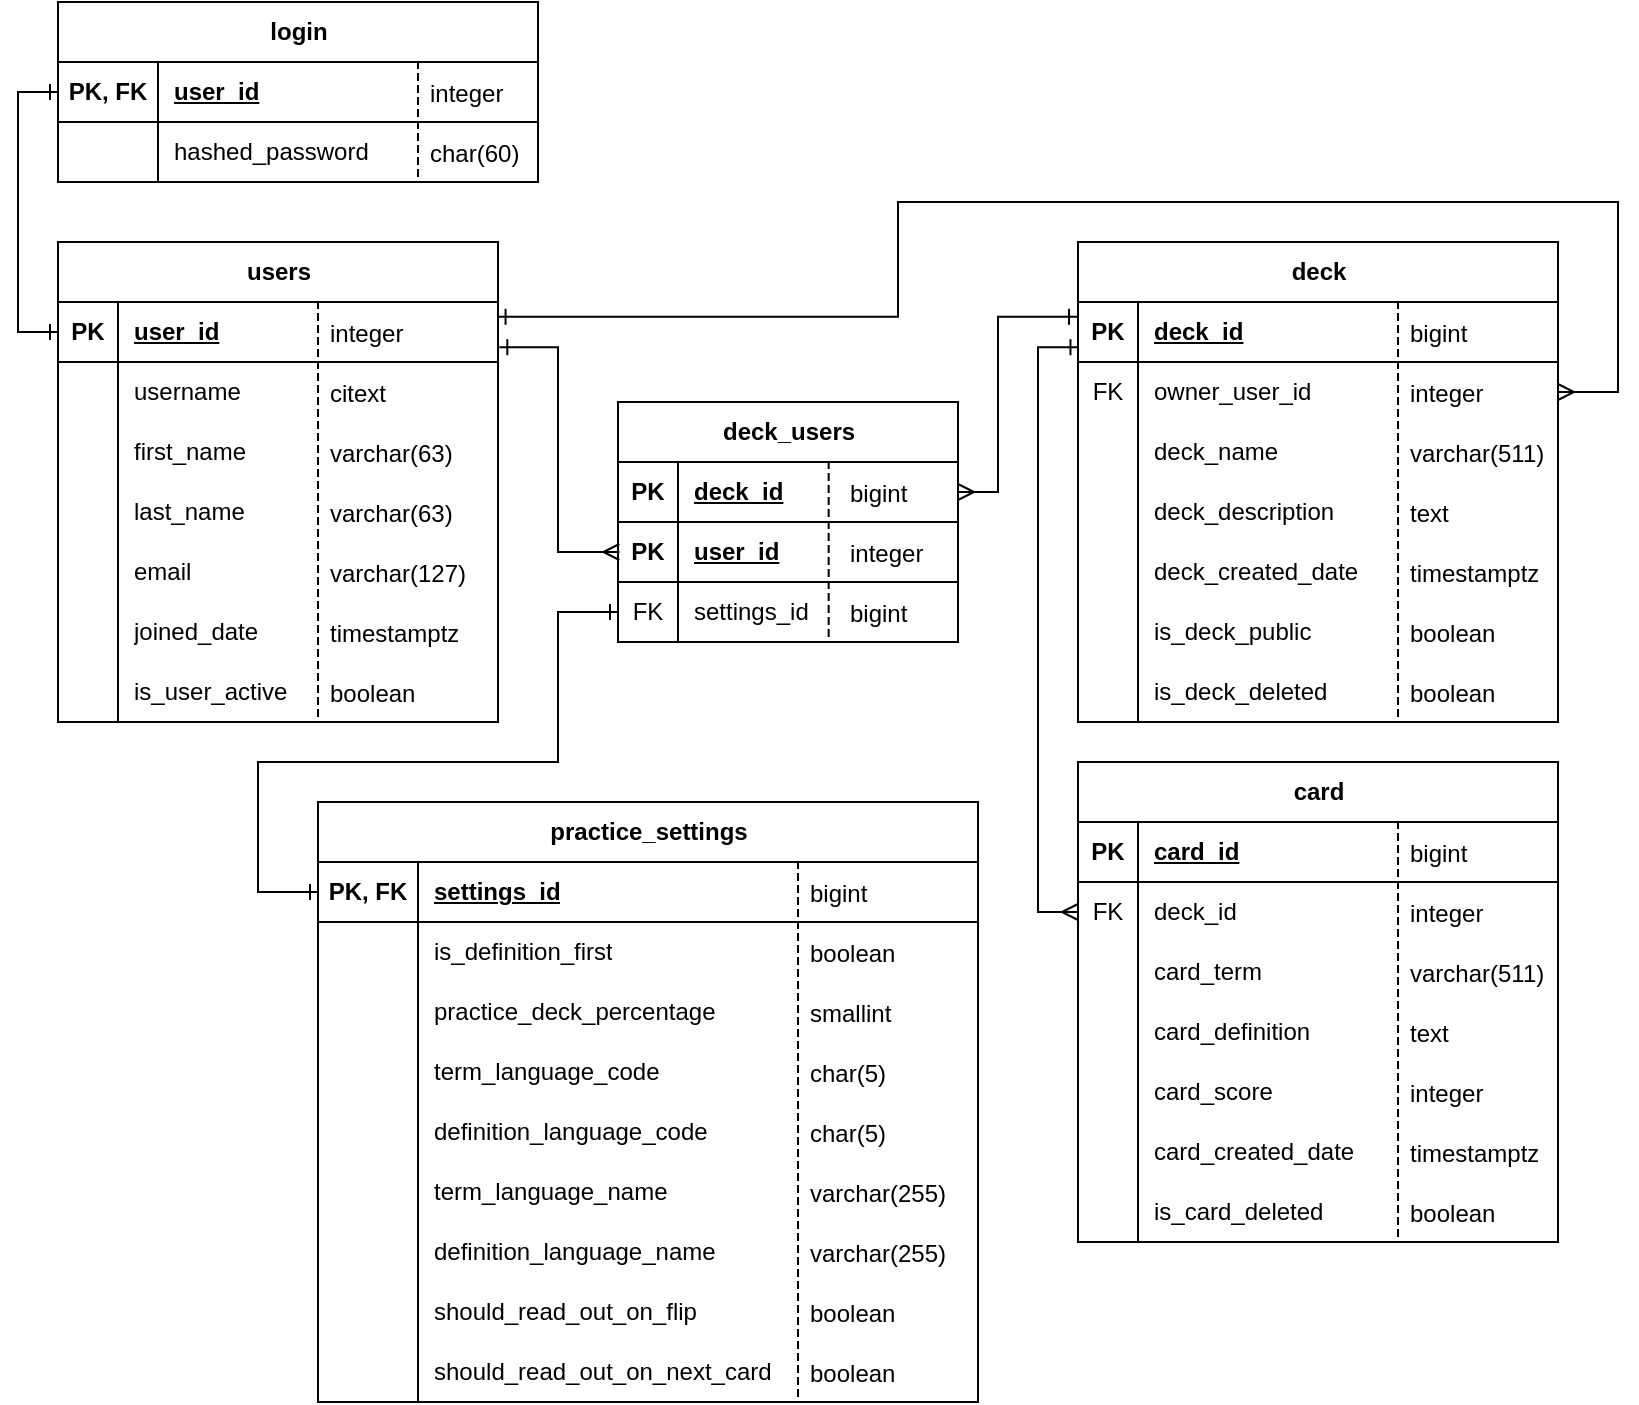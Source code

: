<mxfile version="21.6.9" type="device">
  <diagram name="Page-1" id="ebH9HnCOPMAO4ZdXfK-r">
    <mxGraphModel dx="1877" dy="1764" grid="1" gridSize="10" guides="1" tooltips="1" connect="1" arrows="1" fold="1" page="1" pageScale="1" pageWidth="827" pageHeight="1169" math="0" shadow="0">
      <root>
        <mxCell id="0" />
        <mxCell id="1" parent="0" />
        <mxCell id="LkMOO3hvD6R7dhxf1vmi-95" value="" style="group" vertex="1" connectable="0" parent="1">
          <mxGeometry width="220" height="240" as="geometry" />
        </mxCell>
        <mxCell id="LkMOO3hvD6R7dhxf1vmi-1" value="users" style="shape=table;startSize=30;container=1;collapsible=1;childLayout=tableLayout;fixedRows=1;rowLines=0;fontStyle=1;align=center;resizeLast=1;html=1;" vertex="1" parent="LkMOO3hvD6R7dhxf1vmi-95">
          <mxGeometry width="220" height="240" as="geometry" />
        </mxCell>
        <mxCell id="LkMOO3hvD6R7dhxf1vmi-2" value="" style="shape=tableRow;horizontal=0;startSize=0;swimlaneHead=0;swimlaneBody=0;fillColor=none;collapsible=0;dropTarget=0;points=[[0,0.5],[1,0.5]];portConstraint=eastwest;top=0;left=0;right=0;bottom=1;" vertex="1" parent="LkMOO3hvD6R7dhxf1vmi-1">
          <mxGeometry y="30" width="220" height="30" as="geometry" />
        </mxCell>
        <mxCell id="LkMOO3hvD6R7dhxf1vmi-3" value="PK" style="shape=partialRectangle;connectable=0;fillColor=none;top=0;left=0;bottom=0;right=0;fontStyle=1;overflow=hidden;whiteSpace=wrap;html=1;" vertex="1" parent="LkMOO3hvD6R7dhxf1vmi-2">
          <mxGeometry width="30" height="30" as="geometry">
            <mxRectangle width="30" height="30" as="alternateBounds" />
          </mxGeometry>
        </mxCell>
        <mxCell id="LkMOO3hvD6R7dhxf1vmi-4" value="user_id" style="shape=partialRectangle;connectable=0;fillColor=none;top=0;left=0;bottom=0;right=0;align=left;spacingLeft=6;fontStyle=5;overflow=hidden;whiteSpace=wrap;html=1;" vertex="1" parent="LkMOO3hvD6R7dhxf1vmi-2">
          <mxGeometry x="30" width="190" height="30" as="geometry">
            <mxRectangle width="190" height="30" as="alternateBounds" />
          </mxGeometry>
        </mxCell>
        <mxCell id="LkMOO3hvD6R7dhxf1vmi-5" value="" style="shape=tableRow;horizontal=0;startSize=0;swimlaneHead=0;swimlaneBody=0;fillColor=none;collapsible=0;dropTarget=0;points=[[0,0.5],[1,0.5]];portConstraint=eastwest;top=0;left=0;right=0;bottom=0;" vertex="1" parent="LkMOO3hvD6R7dhxf1vmi-1">
          <mxGeometry y="60" width="220" height="30" as="geometry" />
        </mxCell>
        <mxCell id="LkMOO3hvD6R7dhxf1vmi-6" value="" style="shape=partialRectangle;connectable=0;fillColor=none;top=0;left=0;bottom=0;right=0;editable=1;overflow=hidden;whiteSpace=wrap;html=1;" vertex="1" parent="LkMOO3hvD6R7dhxf1vmi-5">
          <mxGeometry width="30" height="30" as="geometry">
            <mxRectangle width="30" height="30" as="alternateBounds" />
          </mxGeometry>
        </mxCell>
        <mxCell id="LkMOO3hvD6R7dhxf1vmi-7" value="username" style="shape=partialRectangle;connectable=0;fillColor=none;top=0;left=0;bottom=0;right=0;align=left;spacingLeft=6;overflow=hidden;whiteSpace=wrap;html=1;" vertex="1" parent="LkMOO3hvD6R7dhxf1vmi-5">
          <mxGeometry x="30" width="190" height="30" as="geometry">
            <mxRectangle width="190" height="30" as="alternateBounds" />
          </mxGeometry>
        </mxCell>
        <mxCell id="LkMOO3hvD6R7dhxf1vmi-8" value="" style="shape=tableRow;horizontal=0;startSize=0;swimlaneHead=0;swimlaneBody=0;fillColor=none;collapsible=0;dropTarget=0;points=[[0,0.5],[1,0.5]];portConstraint=eastwest;top=0;left=0;right=0;bottom=0;" vertex="1" parent="LkMOO3hvD6R7dhxf1vmi-1">
          <mxGeometry y="90" width="220" height="30" as="geometry" />
        </mxCell>
        <mxCell id="LkMOO3hvD6R7dhxf1vmi-9" value="" style="shape=partialRectangle;connectable=0;fillColor=none;top=0;left=0;bottom=0;right=0;editable=1;overflow=hidden;whiteSpace=wrap;html=1;" vertex="1" parent="LkMOO3hvD6R7dhxf1vmi-8">
          <mxGeometry width="30" height="30" as="geometry">
            <mxRectangle width="30" height="30" as="alternateBounds" />
          </mxGeometry>
        </mxCell>
        <mxCell id="LkMOO3hvD6R7dhxf1vmi-10" value="first_name" style="shape=partialRectangle;connectable=0;fillColor=none;top=0;left=0;bottom=0;right=0;align=left;spacingLeft=6;overflow=hidden;whiteSpace=wrap;html=1;" vertex="1" parent="LkMOO3hvD6R7dhxf1vmi-8">
          <mxGeometry x="30" width="190" height="30" as="geometry">
            <mxRectangle width="190" height="30" as="alternateBounds" />
          </mxGeometry>
        </mxCell>
        <mxCell id="LkMOO3hvD6R7dhxf1vmi-11" value="" style="shape=tableRow;horizontal=0;startSize=0;swimlaneHead=0;swimlaneBody=0;fillColor=none;collapsible=0;dropTarget=0;points=[[0,0.5],[1,0.5]];portConstraint=eastwest;top=0;left=0;right=0;bottom=0;" vertex="1" parent="LkMOO3hvD6R7dhxf1vmi-1">
          <mxGeometry y="120" width="220" height="30" as="geometry" />
        </mxCell>
        <mxCell id="LkMOO3hvD6R7dhxf1vmi-12" value="" style="shape=partialRectangle;connectable=0;fillColor=none;top=0;left=0;bottom=0;right=0;editable=1;overflow=hidden;whiteSpace=wrap;html=1;" vertex="1" parent="LkMOO3hvD6R7dhxf1vmi-11">
          <mxGeometry width="30" height="30" as="geometry">
            <mxRectangle width="30" height="30" as="alternateBounds" />
          </mxGeometry>
        </mxCell>
        <mxCell id="LkMOO3hvD6R7dhxf1vmi-13" value="last_name" style="shape=partialRectangle;connectable=0;fillColor=none;top=0;left=0;bottom=0;right=0;align=left;spacingLeft=6;overflow=hidden;whiteSpace=wrap;html=1;" vertex="1" parent="LkMOO3hvD6R7dhxf1vmi-11">
          <mxGeometry x="30" width="190" height="30" as="geometry">
            <mxRectangle width="190" height="30" as="alternateBounds" />
          </mxGeometry>
        </mxCell>
        <mxCell id="LkMOO3hvD6R7dhxf1vmi-14" value="" style="shape=tableRow;horizontal=0;startSize=0;swimlaneHead=0;swimlaneBody=0;fillColor=none;collapsible=0;dropTarget=0;points=[[0,0.5],[1,0.5]];portConstraint=eastwest;top=0;left=0;right=0;bottom=0;" vertex="1" parent="LkMOO3hvD6R7dhxf1vmi-1">
          <mxGeometry y="150" width="220" height="30" as="geometry" />
        </mxCell>
        <mxCell id="LkMOO3hvD6R7dhxf1vmi-15" value="" style="shape=partialRectangle;connectable=0;fillColor=none;top=0;left=0;bottom=0;right=0;editable=1;overflow=hidden;whiteSpace=wrap;html=1;" vertex="1" parent="LkMOO3hvD6R7dhxf1vmi-14">
          <mxGeometry width="30" height="30" as="geometry">
            <mxRectangle width="30" height="30" as="alternateBounds" />
          </mxGeometry>
        </mxCell>
        <mxCell id="LkMOO3hvD6R7dhxf1vmi-16" value="email" style="shape=partialRectangle;connectable=0;fillColor=none;top=0;left=0;bottom=0;right=0;align=left;spacingLeft=6;overflow=hidden;whiteSpace=wrap;html=1;" vertex="1" parent="LkMOO3hvD6R7dhxf1vmi-14">
          <mxGeometry x="30" width="190" height="30" as="geometry">
            <mxRectangle width="190" height="30" as="alternateBounds" />
          </mxGeometry>
        </mxCell>
        <mxCell id="LkMOO3hvD6R7dhxf1vmi-17" value="" style="shape=tableRow;horizontal=0;startSize=0;swimlaneHead=0;swimlaneBody=0;fillColor=none;collapsible=0;dropTarget=0;points=[[0,0.5],[1,0.5]];portConstraint=eastwest;top=0;left=0;right=0;bottom=0;" vertex="1" parent="LkMOO3hvD6R7dhxf1vmi-1">
          <mxGeometry y="180" width="220" height="30" as="geometry" />
        </mxCell>
        <mxCell id="LkMOO3hvD6R7dhxf1vmi-18" value="" style="shape=partialRectangle;connectable=0;fillColor=none;top=0;left=0;bottom=0;right=0;editable=1;overflow=hidden;whiteSpace=wrap;html=1;" vertex="1" parent="LkMOO3hvD6R7dhxf1vmi-17">
          <mxGeometry width="30" height="30" as="geometry">
            <mxRectangle width="30" height="30" as="alternateBounds" />
          </mxGeometry>
        </mxCell>
        <mxCell id="LkMOO3hvD6R7dhxf1vmi-19" value="joined_date" style="shape=partialRectangle;connectable=0;fillColor=none;top=0;left=0;bottom=0;right=0;align=left;spacingLeft=6;overflow=hidden;whiteSpace=wrap;html=1;" vertex="1" parent="LkMOO3hvD6R7dhxf1vmi-17">
          <mxGeometry x="30" width="190" height="30" as="geometry">
            <mxRectangle width="190" height="30" as="alternateBounds" />
          </mxGeometry>
        </mxCell>
        <mxCell id="LkMOO3hvD6R7dhxf1vmi-20" value="" style="shape=tableRow;horizontal=0;startSize=0;swimlaneHead=0;swimlaneBody=0;fillColor=none;collapsible=0;dropTarget=0;points=[[0,0.5],[1,0.5]];portConstraint=eastwest;top=0;left=0;right=0;bottom=0;" vertex="1" parent="LkMOO3hvD6R7dhxf1vmi-1">
          <mxGeometry y="210" width="220" height="30" as="geometry" />
        </mxCell>
        <mxCell id="LkMOO3hvD6R7dhxf1vmi-21" value="" style="shape=partialRectangle;connectable=0;fillColor=none;top=0;left=0;bottom=0;right=0;editable=1;overflow=hidden;whiteSpace=wrap;html=1;" vertex="1" parent="LkMOO3hvD6R7dhxf1vmi-20">
          <mxGeometry width="30" height="30" as="geometry">
            <mxRectangle width="30" height="30" as="alternateBounds" />
          </mxGeometry>
        </mxCell>
        <mxCell id="LkMOO3hvD6R7dhxf1vmi-22" value="is_user_active" style="shape=partialRectangle;connectable=0;fillColor=none;top=0;left=0;bottom=0;right=0;align=left;spacingLeft=6;overflow=hidden;whiteSpace=wrap;html=1;" vertex="1" parent="LkMOO3hvD6R7dhxf1vmi-20">
          <mxGeometry x="30" width="190" height="30" as="geometry">
            <mxRectangle width="190" height="30" as="alternateBounds" />
          </mxGeometry>
        </mxCell>
        <mxCell id="LkMOO3hvD6R7dhxf1vmi-23" value="varchar(63)" style="shape=partialRectangle;fillColor=none;align=left;verticalAlign=middle;strokeColor=none;spacingLeft=34;rotatable=0;points=[[0,0.5],[1,0.5]];portConstraint=eastwest;dropTarget=0;" vertex="1" parent="LkMOO3hvD6R7dhxf1vmi-95">
          <mxGeometry x="100" y="90" width="90" height="30" as="geometry" />
        </mxCell>
        <mxCell id="LkMOO3hvD6R7dhxf1vmi-24" value="" style="shape=partialRectangle;top=0;left=0;bottom=0;fillColor=none;stokeWidth=1;dashed=1;align=left;verticalAlign=middle;spacingLeft=4;spacingRight=4;overflow=hidden;rotatable=0;points=[];portConstraint=eastwest;part=1;" vertex="1" connectable="0" parent="LkMOO3hvD6R7dhxf1vmi-23">
          <mxGeometry width="30" height="30" as="geometry" />
        </mxCell>
        <mxCell id="LkMOO3hvD6R7dhxf1vmi-25" value="varchar(63)" style="shape=partialRectangle;fillColor=none;align=left;verticalAlign=middle;strokeColor=none;spacingLeft=34;rotatable=0;points=[[0,0.5],[1,0.5]];portConstraint=eastwest;dropTarget=0;" vertex="1" parent="LkMOO3hvD6R7dhxf1vmi-95">
          <mxGeometry x="100" y="120" width="90" height="30" as="geometry" />
        </mxCell>
        <mxCell id="LkMOO3hvD6R7dhxf1vmi-26" value="" style="shape=partialRectangle;top=0;left=0;bottom=0;fillColor=none;stokeWidth=1;dashed=1;align=left;verticalAlign=middle;spacingLeft=4;spacingRight=4;overflow=hidden;rotatable=0;points=[];portConstraint=eastwest;part=1;" vertex="1" connectable="0" parent="LkMOO3hvD6R7dhxf1vmi-25">
          <mxGeometry width="30" height="30" as="geometry" />
        </mxCell>
        <mxCell id="LkMOO3hvD6R7dhxf1vmi-27" value="varchar(127)" style="shape=partialRectangle;fillColor=none;align=left;verticalAlign=middle;strokeColor=none;spacingLeft=34;rotatable=0;points=[[0,0.5],[1,0.5]];portConstraint=eastwest;dropTarget=0;" vertex="1" parent="LkMOO3hvD6R7dhxf1vmi-95">
          <mxGeometry x="100" y="150" width="90" height="30" as="geometry" />
        </mxCell>
        <mxCell id="LkMOO3hvD6R7dhxf1vmi-28" value="" style="shape=partialRectangle;top=0;left=0;bottom=0;fillColor=none;stokeWidth=1;dashed=1;align=left;verticalAlign=middle;spacingLeft=4;spacingRight=4;overflow=hidden;rotatable=0;points=[];portConstraint=eastwest;part=1;" vertex="1" connectable="0" parent="LkMOO3hvD6R7dhxf1vmi-27">
          <mxGeometry width="30" height="30" as="geometry" />
        </mxCell>
        <mxCell id="LkMOO3hvD6R7dhxf1vmi-29" value="timestamptz" style="shape=partialRectangle;fillColor=none;align=left;verticalAlign=middle;strokeColor=none;spacingLeft=34;rotatable=0;points=[[0,0.5],[1,0.5]];portConstraint=eastwest;dropTarget=0;" vertex="1" parent="LkMOO3hvD6R7dhxf1vmi-95">
          <mxGeometry x="100" y="180" width="90" height="30" as="geometry" />
        </mxCell>
        <mxCell id="LkMOO3hvD6R7dhxf1vmi-30" value="" style="shape=partialRectangle;top=0;left=0;bottom=0;fillColor=none;stokeWidth=1;dashed=1;align=left;verticalAlign=middle;spacingLeft=4;spacingRight=4;overflow=hidden;rotatable=0;points=[];portConstraint=eastwest;part=1;" vertex="1" connectable="0" parent="LkMOO3hvD6R7dhxf1vmi-29">
          <mxGeometry width="30" height="30" as="geometry" />
        </mxCell>
        <mxCell id="LkMOO3hvD6R7dhxf1vmi-31" value="boolean" style="shape=partialRectangle;fillColor=none;align=left;verticalAlign=middle;strokeColor=none;spacingLeft=34;rotatable=0;points=[[0,0.5],[1,0.5]];portConstraint=eastwest;dropTarget=0;" vertex="1" parent="LkMOO3hvD6R7dhxf1vmi-95">
          <mxGeometry x="100" y="210" width="90" height="30" as="geometry" />
        </mxCell>
        <mxCell id="LkMOO3hvD6R7dhxf1vmi-32" value="" style="shape=partialRectangle;top=0;left=0;bottom=0;fillColor=none;stokeWidth=1;dashed=1;align=left;verticalAlign=middle;spacingLeft=4;spacingRight=4;overflow=hidden;rotatable=0;points=[];portConstraint=eastwest;part=1;" vertex="1" connectable="0" parent="LkMOO3hvD6R7dhxf1vmi-31">
          <mxGeometry width="30" height="30" as="geometry" />
        </mxCell>
        <mxCell id="LkMOO3hvD6R7dhxf1vmi-33" value="citext" style="shape=partialRectangle;fillColor=none;align=left;verticalAlign=middle;strokeColor=none;spacingLeft=34;rotatable=0;points=[[0,0.5],[1,0.5]];portConstraint=eastwest;dropTarget=0;" vertex="1" parent="LkMOO3hvD6R7dhxf1vmi-95">
          <mxGeometry x="100" y="60" width="90" height="30" as="geometry" />
        </mxCell>
        <mxCell id="LkMOO3hvD6R7dhxf1vmi-34" value="" style="shape=partialRectangle;top=0;left=0;bottom=0;fillColor=none;stokeWidth=1;dashed=1;align=left;verticalAlign=middle;spacingLeft=4;spacingRight=4;overflow=hidden;rotatable=0;points=[];portConstraint=eastwest;part=1;" vertex="1" connectable="0" parent="LkMOO3hvD6R7dhxf1vmi-33">
          <mxGeometry width="30" height="30" as="geometry" />
        </mxCell>
        <mxCell id="LkMOO3hvD6R7dhxf1vmi-35" value="integer" style="shape=partialRectangle;fillColor=none;align=left;verticalAlign=middle;strokeColor=none;spacingLeft=34;rotatable=0;points=[[0,0.5],[1,0.5]];portConstraint=eastwest;dropTarget=0;" vertex="1" parent="LkMOO3hvD6R7dhxf1vmi-95">
          <mxGeometry x="100" y="30" width="90" height="30" as="geometry" />
        </mxCell>
        <mxCell id="LkMOO3hvD6R7dhxf1vmi-36" value="" style="shape=partialRectangle;top=0;left=0;bottom=0;fillColor=none;stokeWidth=1;dashed=1;align=left;verticalAlign=middle;spacingLeft=4;spacingRight=4;overflow=hidden;rotatable=0;points=[];portConstraint=eastwest;part=1;" vertex="1" connectable="0" parent="LkMOO3hvD6R7dhxf1vmi-35">
          <mxGeometry width="30" height="30" as="geometry" />
        </mxCell>
        <mxCell id="LkMOO3hvD6R7dhxf1vmi-96" value="" style="group" vertex="1" connectable="0" parent="1">
          <mxGeometry y="-120" width="240" height="90" as="geometry" />
        </mxCell>
        <mxCell id="LkMOO3hvD6R7dhxf1vmi-59" value="login" style="shape=table;startSize=30;container=1;collapsible=1;childLayout=tableLayout;fixedRows=1;rowLines=0;fontStyle=1;align=center;resizeLast=1;html=1;" vertex="1" parent="LkMOO3hvD6R7dhxf1vmi-96">
          <mxGeometry width="240" height="90" as="geometry" />
        </mxCell>
        <mxCell id="LkMOO3hvD6R7dhxf1vmi-60" value="" style="shape=tableRow;horizontal=0;startSize=0;swimlaneHead=0;swimlaneBody=0;fillColor=none;collapsible=0;dropTarget=0;points=[[0,0.5],[1,0.5]];portConstraint=eastwest;top=0;left=0;right=0;bottom=1;" vertex="1" parent="LkMOO3hvD6R7dhxf1vmi-59">
          <mxGeometry y="30" width="240" height="30" as="geometry" />
        </mxCell>
        <mxCell id="LkMOO3hvD6R7dhxf1vmi-61" value="PK, FK" style="shape=partialRectangle;connectable=0;fillColor=none;top=0;left=0;bottom=0;right=0;fontStyle=1;overflow=hidden;whiteSpace=wrap;html=1;" vertex="1" parent="LkMOO3hvD6R7dhxf1vmi-60">
          <mxGeometry width="50" height="30" as="geometry">
            <mxRectangle width="50" height="30" as="alternateBounds" />
          </mxGeometry>
        </mxCell>
        <mxCell id="LkMOO3hvD6R7dhxf1vmi-62" value="user_id" style="shape=partialRectangle;connectable=0;fillColor=none;top=0;left=0;bottom=0;right=0;align=left;spacingLeft=6;fontStyle=5;overflow=hidden;whiteSpace=wrap;html=1;" vertex="1" parent="LkMOO3hvD6R7dhxf1vmi-60">
          <mxGeometry x="50" width="190" height="30" as="geometry">
            <mxRectangle width="190" height="30" as="alternateBounds" />
          </mxGeometry>
        </mxCell>
        <mxCell id="LkMOO3hvD6R7dhxf1vmi-63" value="" style="shape=tableRow;horizontal=0;startSize=0;swimlaneHead=0;swimlaneBody=0;fillColor=none;collapsible=0;dropTarget=0;points=[[0,0.5],[1,0.5]];portConstraint=eastwest;top=0;left=0;right=0;bottom=0;" vertex="1" parent="LkMOO3hvD6R7dhxf1vmi-59">
          <mxGeometry y="60" width="240" height="30" as="geometry" />
        </mxCell>
        <mxCell id="LkMOO3hvD6R7dhxf1vmi-64" value="" style="shape=partialRectangle;connectable=0;fillColor=none;top=0;left=0;bottom=0;right=0;editable=1;overflow=hidden;whiteSpace=wrap;html=1;" vertex="1" parent="LkMOO3hvD6R7dhxf1vmi-63">
          <mxGeometry width="50" height="30" as="geometry">
            <mxRectangle width="50" height="30" as="alternateBounds" />
          </mxGeometry>
        </mxCell>
        <mxCell id="LkMOO3hvD6R7dhxf1vmi-65" value="hashed_password" style="shape=partialRectangle;connectable=0;fillColor=none;top=0;left=0;bottom=0;right=0;align=left;spacingLeft=6;overflow=hidden;whiteSpace=wrap;html=1;" vertex="1" parent="LkMOO3hvD6R7dhxf1vmi-63">
          <mxGeometry x="50" width="190" height="30" as="geometry">
            <mxRectangle width="190" height="30" as="alternateBounds" />
          </mxGeometry>
        </mxCell>
        <mxCell id="LkMOO3hvD6R7dhxf1vmi-91" value="char(60)" style="shape=partialRectangle;fillColor=none;align=left;verticalAlign=middle;strokeColor=none;spacingLeft=34;rotatable=0;points=[[0,0.5],[1,0.5]];portConstraint=eastwest;dropTarget=0;" vertex="1" parent="LkMOO3hvD6R7dhxf1vmi-96">
          <mxGeometry x="150" y="60" width="90" height="30" as="geometry" />
        </mxCell>
        <mxCell id="LkMOO3hvD6R7dhxf1vmi-92" value="" style="shape=partialRectangle;top=0;left=0;bottom=0;fillColor=none;stokeWidth=1;dashed=1;align=left;verticalAlign=middle;spacingLeft=4;spacingRight=4;overflow=hidden;rotatable=0;points=[];portConstraint=eastwest;part=1;" vertex="1" connectable="0" parent="LkMOO3hvD6R7dhxf1vmi-91">
          <mxGeometry width="30" height="30" as="geometry" />
        </mxCell>
        <mxCell id="LkMOO3hvD6R7dhxf1vmi-93" value="integer" style="shape=partialRectangle;fillColor=none;align=left;verticalAlign=middle;strokeColor=none;spacingLeft=34;rotatable=0;points=[[0,0.5],[1,0.5]];portConstraint=eastwest;dropTarget=0;" vertex="1" parent="LkMOO3hvD6R7dhxf1vmi-96">
          <mxGeometry x="150" y="30" width="90" height="30" as="geometry" />
        </mxCell>
        <mxCell id="LkMOO3hvD6R7dhxf1vmi-94" value="" style="shape=partialRectangle;top=0;left=0;bottom=0;fillColor=none;stokeWidth=1;dashed=1;align=left;verticalAlign=middle;spacingLeft=4;spacingRight=4;overflow=hidden;rotatable=0;points=[];portConstraint=eastwest;part=1;" vertex="1" connectable="0" parent="LkMOO3hvD6R7dhxf1vmi-93">
          <mxGeometry width="30" height="30" as="geometry" />
        </mxCell>
        <mxCell id="LkMOO3hvD6R7dhxf1vmi-97" value="" style="group" vertex="1" connectable="0" parent="1">
          <mxGeometry x="280" y="80" width="170" height="120" as="geometry" />
        </mxCell>
        <mxCell id="LkMOO3hvD6R7dhxf1vmi-98" value="deck_users" style="shape=table;startSize=30;container=1;collapsible=1;childLayout=tableLayout;fixedRows=1;rowLines=0;fontStyle=1;align=center;resizeLast=1;html=1;" vertex="1" parent="LkMOO3hvD6R7dhxf1vmi-97">
          <mxGeometry width="170" height="120" as="geometry" />
        </mxCell>
        <mxCell id="LkMOO3hvD6R7dhxf1vmi-99" value="" style="shape=tableRow;horizontal=0;startSize=0;swimlaneHead=0;swimlaneBody=0;fillColor=none;collapsible=0;dropTarget=0;points=[[0,0.5],[1,0.5]];portConstraint=eastwest;top=0;left=0;right=0;bottom=1;" vertex="1" parent="LkMOO3hvD6R7dhxf1vmi-98">
          <mxGeometry y="30" width="170" height="30" as="geometry" />
        </mxCell>
        <mxCell id="LkMOO3hvD6R7dhxf1vmi-100" value="PK" style="shape=partialRectangle;connectable=0;fillColor=none;top=0;left=0;bottom=0;right=0;fontStyle=1;overflow=hidden;whiteSpace=wrap;html=1;" vertex="1" parent="LkMOO3hvD6R7dhxf1vmi-99">
          <mxGeometry width="30" height="30" as="geometry">
            <mxRectangle width="30" height="30" as="alternateBounds" />
          </mxGeometry>
        </mxCell>
        <mxCell id="LkMOO3hvD6R7dhxf1vmi-101" value="deck_id" style="shape=partialRectangle;connectable=0;fillColor=none;top=0;left=0;bottom=0;right=0;align=left;spacingLeft=6;fontStyle=5;overflow=hidden;whiteSpace=wrap;html=1;" vertex="1" parent="LkMOO3hvD6R7dhxf1vmi-99">
          <mxGeometry x="30" width="140" height="30" as="geometry">
            <mxRectangle width="140" height="30" as="alternateBounds" />
          </mxGeometry>
        </mxCell>
        <mxCell id="LkMOO3hvD6R7dhxf1vmi-186" value="" style="shape=tableRow;horizontal=0;startSize=0;swimlaneHead=0;swimlaneBody=0;fillColor=none;collapsible=0;dropTarget=0;points=[[0,0.5],[1,0.5]];portConstraint=eastwest;top=0;left=0;right=0;bottom=1;" vertex="1" parent="LkMOO3hvD6R7dhxf1vmi-98">
          <mxGeometry y="60" width="170" height="30" as="geometry" />
        </mxCell>
        <mxCell id="LkMOO3hvD6R7dhxf1vmi-187" value="PK" style="shape=partialRectangle;connectable=0;fillColor=none;top=0;left=0;bottom=0;right=0;fontStyle=1;overflow=hidden;whiteSpace=wrap;html=1;" vertex="1" parent="LkMOO3hvD6R7dhxf1vmi-186">
          <mxGeometry width="30" height="30" as="geometry">
            <mxRectangle width="30" height="30" as="alternateBounds" />
          </mxGeometry>
        </mxCell>
        <mxCell id="LkMOO3hvD6R7dhxf1vmi-188" value="user_id" style="shape=partialRectangle;connectable=0;fillColor=none;top=0;left=0;bottom=0;right=0;align=left;spacingLeft=6;fontStyle=5;overflow=hidden;whiteSpace=wrap;html=1;" vertex="1" parent="LkMOO3hvD6R7dhxf1vmi-186">
          <mxGeometry x="30" width="140" height="30" as="geometry">
            <mxRectangle width="140" height="30" as="alternateBounds" />
          </mxGeometry>
        </mxCell>
        <mxCell id="LkMOO3hvD6R7dhxf1vmi-102" value="" style="shape=tableRow;horizontal=0;startSize=0;swimlaneHead=0;swimlaneBody=0;fillColor=none;collapsible=0;dropTarget=0;points=[[0,0.5],[1,0.5]];portConstraint=eastwest;top=0;left=0;right=0;bottom=0;" vertex="1" parent="LkMOO3hvD6R7dhxf1vmi-98">
          <mxGeometry y="90" width="170" height="30" as="geometry" />
        </mxCell>
        <mxCell id="LkMOO3hvD6R7dhxf1vmi-103" value="FK" style="shape=partialRectangle;connectable=0;fillColor=none;top=0;left=0;bottom=0;right=0;editable=1;overflow=hidden;whiteSpace=wrap;html=1;" vertex="1" parent="LkMOO3hvD6R7dhxf1vmi-102">
          <mxGeometry width="30" height="30" as="geometry">
            <mxRectangle width="30" height="30" as="alternateBounds" />
          </mxGeometry>
        </mxCell>
        <mxCell id="LkMOO3hvD6R7dhxf1vmi-104" value="settings_id" style="shape=partialRectangle;connectable=0;fillColor=none;top=0;left=0;bottom=0;right=0;align=left;spacingLeft=6;overflow=hidden;whiteSpace=wrap;html=1;" vertex="1" parent="LkMOO3hvD6R7dhxf1vmi-102">
          <mxGeometry x="30" width="140" height="30" as="geometry">
            <mxRectangle width="140" height="30" as="alternateBounds" />
          </mxGeometry>
        </mxCell>
        <mxCell id="LkMOO3hvD6R7dhxf1vmi-189" value="bigint" style="shape=partialRectangle;fillColor=none;align=left;verticalAlign=middle;strokeColor=none;spacingLeft=34;rotatable=0;points=[[0,0.5],[1,0.5]];portConstraint=eastwest;dropTarget=0;" vertex="1" parent="LkMOO3hvD6R7dhxf1vmi-97">
          <mxGeometry x="80" y="90" width="76" height="30" as="geometry" />
        </mxCell>
        <mxCell id="LkMOO3hvD6R7dhxf1vmi-190" value="" style="shape=partialRectangle;top=0;left=0;bottom=0;fillColor=none;stokeWidth=1;dashed=1;align=left;verticalAlign=middle;spacingLeft=4;spacingRight=4;overflow=hidden;rotatable=0;points=[];portConstraint=eastwest;part=1;" vertex="1" connectable="0" parent="LkMOO3hvD6R7dhxf1vmi-189">
          <mxGeometry width="25.333" height="30" as="geometry" />
        </mxCell>
        <mxCell id="LkMOO3hvD6R7dhxf1vmi-202" value="integer" style="shape=partialRectangle;fillColor=none;align=left;verticalAlign=middle;strokeColor=none;spacingLeft=34;rotatable=0;points=[[0,0.5],[1,0.5]];portConstraint=eastwest;dropTarget=0;" vertex="1" parent="LkMOO3hvD6R7dhxf1vmi-97">
          <mxGeometry x="80" y="60" width="76" height="30" as="geometry" />
        </mxCell>
        <mxCell id="LkMOO3hvD6R7dhxf1vmi-203" value="" style="shape=partialRectangle;top=0;left=0;bottom=0;fillColor=none;stokeWidth=1;dashed=1;align=left;verticalAlign=middle;spacingLeft=4;spacingRight=4;overflow=hidden;rotatable=0;points=[];portConstraint=eastwest;part=1;" vertex="1" connectable="0" parent="LkMOO3hvD6R7dhxf1vmi-202">
          <mxGeometry width="25.333" height="30" as="geometry" />
        </mxCell>
        <mxCell id="LkMOO3hvD6R7dhxf1vmi-204" value="bigint" style="shape=partialRectangle;fillColor=none;align=left;verticalAlign=middle;strokeColor=none;spacingLeft=34;rotatable=0;points=[[0,0.5],[1,0.5]];portConstraint=eastwest;dropTarget=0;" vertex="1" parent="LkMOO3hvD6R7dhxf1vmi-97">
          <mxGeometry x="80" y="30" width="76" height="30" as="geometry" />
        </mxCell>
        <mxCell id="LkMOO3hvD6R7dhxf1vmi-205" value="" style="shape=partialRectangle;top=0;left=0;bottom=0;fillColor=none;stokeWidth=1;dashed=1;align=left;verticalAlign=middle;spacingLeft=4;spacingRight=4;overflow=hidden;rotatable=0;points=[];portConstraint=eastwest;part=1;" vertex="1" connectable="0" parent="LkMOO3hvD6R7dhxf1vmi-204">
          <mxGeometry width="25.333" height="30" as="geometry" />
        </mxCell>
        <mxCell id="LkMOO3hvD6R7dhxf1vmi-140" value="" style="fontSize=12;html=1;endArrow=ERone;startArrow=ERone;endFill=1;rounded=0;entryX=0;entryY=0.5;entryDx=0;entryDy=0;exitX=0;exitY=0.5;exitDx=0;exitDy=0;edgeStyle=orthogonalEdgeStyle;" edge="1" parent="1" source="LkMOO3hvD6R7dhxf1vmi-60" target="LkMOO3hvD6R7dhxf1vmi-2">
          <mxGeometry width="100" height="100" relative="1" as="geometry">
            <mxPoint x="-190" y="70" as="sourcePoint" />
            <mxPoint x="-130" y="170" as="targetPoint" />
            <Array as="points">
              <mxPoint x="-20" y="-75" />
              <mxPoint x="-20" y="45" />
            </Array>
          </mxGeometry>
        </mxCell>
        <mxCell id="LkMOO3hvD6R7dhxf1vmi-201" value="" style="group" vertex="1" connectable="0" parent="1">
          <mxGeometry x="510" width="240" height="240" as="geometry" />
        </mxCell>
        <mxCell id="LkMOO3hvD6R7dhxf1vmi-142" value="deck" style="shape=table;startSize=30;container=1;collapsible=1;childLayout=tableLayout;fixedRows=1;rowLines=0;fontStyle=1;align=center;resizeLast=1;html=1;" vertex="1" parent="LkMOO3hvD6R7dhxf1vmi-201">
          <mxGeometry width="240" height="240" as="geometry" />
        </mxCell>
        <mxCell id="LkMOO3hvD6R7dhxf1vmi-143" value="" style="shape=tableRow;horizontal=0;startSize=0;swimlaneHead=0;swimlaneBody=0;fillColor=none;collapsible=0;dropTarget=0;points=[[0,0.5],[1,0.5]];portConstraint=eastwest;top=0;left=0;right=0;bottom=1;" vertex="1" parent="LkMOO3hvD6R7dhxf1vmi-142">
          <mxGeometry y="30" width="240" height="30" as="geometry" />
        </mxCell>
        <mxCell id="LkMOO3hvD6R7dhxf1vmi-144" value="PK" style="shape=partialRectangle;connectable=0;fillColor=none;top=0;left=0;bottom=0;right=0;fontStyle=1;overflow=hidden;whiteSpace=wrap;html=1;" vertex="1" parent="LkMOO3hvD6R7dhxf1vmi-143">
          <mxGeometry width="30" height="30" as="geometry">
            <mxRectangle width="30" height="30" as="alternateBounds" />
          </mxGeometry>
        </mxCell>
        <mxCell id="LkMOO3hvD6R7dhxf1vmi-145" value="deck_id" style="shape=partialRectangle;connectable=0;fillColor=none;top=0;left=0;bottom=0;right=0;align=left;spacingLeft=6;fontStyle=5;overflow=hidden;whiteSpace=wrap;html=1;" vertex="1" parent="LkMOO3hvD6R7dhxf1vmi-143">
          <mxGeometry x="30" width="210" height="30" as="geometry">
            <mxRectangle width="210" height="30" as="alternateBounds" />
          </mxGeometry>
        </mxCell>
        <mxCell id="LkMOO3hvD6R7dhxf1vmi-146" value="" style="shape=tableRow;horizontal=0;startSize=0;swimlaneHead=0;swimlaneBody=0;fillColor=none;collapsible=0;dropTarget=0;points=[[0,0.5],[1,0.5]];portConstraint=eastwest;top=0;left=0;right=0;bottom=0;" vertex="1" parent="LkMOO3hvD6R7dhxf1vmi-142">
          <mxGeometry y="60" width="240" height="30" as="geometry" />
        </mxCell>
        <mxCell id="LkMOO3hvD6R7dhxf1vmi-147" value="FK" style="shape=partialRectangle;connectable=0;fillColor=none;top=0;left=0;bottom=0;right=0;editable=1;overflow=hidden;whiteSpace=wrap;html=1;" vertex="1" parent="LkMOO3hvD6R7dhxf1vmi-146">
          <mxGeometry width="30" height="30" as="geometry">
            <mxRectangle width="30" height="30" as="alternateBounds" />
          </mxGeometry>
        </mxCell>
        <mxCell id="LkMOO3hvD6R7dhxf1vmi-148" value="owner_user_id" style="shape=partialRectangle;connectable=0;fillColor=none;top=0;left=0;bottom=0;right=0;align=left;spacingLeft=6;overflow=hidden;whiteSpace=wrap;html=1;" vertex="1" parent="LkMOO3hvD6R7dhxf1vmi-146">
          <mxGeometry x="30" width="210" height="30" as="geometry">
            <mxRectangle width="210" height="30" as="alternateBounds" />
          </mxGeometry>
        </mxCell>
        <mxCell id="LkMOO3hvD6R7dhxf1vmi-149" value="" style="shape=tableRow;horizontal=0;startSize=0;swimlaneHead=0;swimlaneBody=0;fillColor=none;collapsible=0;dropTarget=0;points=[[0,0.5],[1,0.5]];portConstraint=eastwest;top=0;left=0;right=0;bottom=0;" vertex="1" parent="LkMOO3hvD6R7dhxf1vmi-142">
          <mxGeometry y="90" width="240" height="30" as="geometry" />
        </mxCell>
        <mxCell id="LkMOO3hvD6R7dhxf1vmi-150" value="" style="shape=partialRectangle;connectable=0;fillColor=none;top=0;left=0;bottom=0;right=0;editable=1;overflow=hidden;whiteSpace=wrap;html=1;" vertex="1" parent="LkMOO3hvD6R7dhxf1vmi-149">
          <mxGeometry width="30" height="30" as="geometry">
            <mxRectangle width="30" height="30" as="alternateBounds" />
          </mxGeometry>
        </mxCell>
        <mxCell id="LkMOO3hvD6R7dhxf1vmi-151" value="deck_name" style="shape=partialRectangle;connectable=0;fillColor=none;top=0;left=0;bottom=0;right=0;align=left;spacingLeft=6;overflow=hidden;whiteSpace=wrap;html=1;" vertex="1" parent="LkMOO3hvD6R7dhxf1vmi-149">
          <mxGeometry x="30" width="210" height="30" as="geometry">
            <mxRectangle width="210" height="30" as="alternateBounds" />
          </mxGeometry>
        </mxCell>
        <mxCell id="LkMOO3hvD6R7dhxf1vmi-152" value="" style="shape=tableRow;horizontal=0;startSize=0;swimlaneHead=0;swimlaneBody=0;fillColor=none;collapsible=0;dropTarget=0;points=[[0,0.5],[1,0.5]];portConstraint=eastwest;top=0;left=0;right=0;bottom=0;" vertex="1" parent="LkMOO3hvD6R7dhxf1vmi-142">
          <mxGeometry y="120" width="240" height="30" as="geometry" />
        </mxCell>
        <mxCell id="LkMOO3hvD6R7dhxf1vmi-153" value="" style="shape=partialRectangle;connectable=0;fillColor=none;top=0;left=0;bottom=0;right=0;editable=1;overflow=hidden;whiteSpace=wrap;html=1;" vertex="1" parent="LkMOO3hvD6R7dhxf1vmi-152">
          <mxGeometry width="30" height="30" as="geometry">
            <mxRectangle width="30" height="30" as="alternateBounds" />
          </mxGeometry>
        </mxCell>
        <mxCell id="LkMOO3hvD6R7dhxf1vmi-154" value="deck_description" style="shape=partialRectangle;connectable=0;fillColor=none;top=0;left=0;bottom=0;right=0;align=left;spacingLeft=6;overflow=hidden;whiteSpace=wrap;html=1;" vertex="1" parent="LkMOO3hvD6R7dhxf1vmi-152">
          <mxGeometry x="30" width="210" height="30" as="geometry">
            <mxRectangle width="210" height="30" as="alternateBounds" />
          </mxGeometry>
        </mxCell>
        <mxCell id="LkMOO3hvD6R7dhxf1vmi-155" value="" style="shape=tableRow;horizontal=0;startSize=0;swimlaneHead=0;swimlaneBody=0;fillColor=none;collapsible=0;dropTarget=0;points=[[0,0.5],[1,0.5]];portConstraint=eastwest;top=0;left=0;right=0;bottom=0;" vertex="1" parent="LkMOO3hvD6R7dhxf1vmi-142">
          <mxGeometry y="150" width="240" height="30" as="geometry" />
        </mxCell>
        <mxCell id="LkMOO3hvD6R7dhxf1vmi-156" value="" style="shape=partialRectangle;connectable=0;fillColor=none;top=0;left=0;bottom=0;right=0;editable=1;overflow=hidden;whiteSpace=wrap;html=1;" vertex="1" parent="LkMOO3hvD6R7dhxf1vmi-155">
          <mxGeometry width="30" height="30" as="geometry">
            <mxRectangle width="30" height="30" as="alternateBounds" />
          </mxGeometry>
        </mxCell>
        <mxCell id="LkMOO3hvD6R7dhxf1vmi-157" value="deck_created_date" style="shape=partialRectangle;connectable=0;fillColor=none;top=0;left=0;bottom=0;right=0;align=left;spacingLeft=6;overflow=hidden;whiteSpace=wrap;html=1;" vertex="1" parent="LkMOO3hvD6R7dhxf1vmi-155">
          <mxGeometry x="30" width="210" height="30" as="geometry">
            <mxRectangle width="210" height="30" as="alternateBounds" />
          </mxGeometry>
        </mxCell>
        <mxCell id="LkMOO3hvD6R7dhxf1vmi-158" value="" style="shape=tableRow;horizontal=0;startSize=0;swimlaneHead=0;swimlaneBody=0;fillColor=none;collapsible=0;dropTarget=0;points=[[0,0.5],[1,0.5]];portConstraint=eastwest;top=0;left=0;right=0;bottom=0;" vertex="1" parent="LkMOO3hvD6R7dhxf1vmi-142">
          <mxGeometry y="180" width="240" height="30" as="geometry" />
        </mxCell>
        <mxCell id="LkMOO3hvD6R7dhxf1vmi-159" value="" style="shape=partialRectangle;connectable=0;fillColor=none;top=0;left=0;bottom=0;right=0;editable=1;overflow=hidden;whiteSpace=wrap;html=1;" vertex="1" parent="LkMOO3hvD6R7dhxf1vmi-158">
          <mxGeometry width="30" height="30" as="geometry">
            <mxRectangle width="30" height="30" as="alternateBounds" />
          </mxGeometry>
        </mxCell>
        <mxCell id="LkMOO3hvD6R7dhxf1vmi-160" value="is_deck_public" style="shape=partialRectangle;connectable=0;fillColor=none;top=0;left=0;bottom=0;right=0;align=left;spacingLeft=6;overflow=hidden;whiteSpace=wrap;html=1;" vertex="1" parent="LkMOO3hvD6R7dhxf1vmi-158">
          <mxGeometry x="30" width="210" height="30" as="geometry">
            <mxRectangle width="210" height="30" as="alternateBounds" />
          </mxGeometry>
        </mxCell>
        <mxCell id="LkMOO3hvD6R7dhxf1vmi-161" value="" style="shape=tableRow;horizontal=0;startSize=0;swimlaneHead=0;swimlaneBody=0;fillColor=none;collapsible=0;dropTarget=0;points=[[0,0.5],[1,0.5]];portConstraint=eastwest;top=0;left=0;right=0;bottom=0;" vertex="1" parent="LkMOO3hvD6R7dhxf1vmi-142">
          <mxGeometry y="210" width="240" height="30" as="geometry" />
        </mxCell>
        <mxCell id="LkMOO3hvD6R7dhxf1vmi-162" value="" style="shape=partialRectangle;connectable=0;fillColor=none;top=0;left=0;bottom=0;right=0;editable=1;overflow=hidden;whiteSpace=wrap;html=1;" vertex="1" parent="LkMOO3hvD6R7dhxf1vmi-161">
          <mxGeometry width="30" height="30" as="geometry">
            <mxRectangle width="30" height="30" as="alternateBounds" />
          </mxGeometry>
        </mxCell>
        <mxCell id="LkMOO3hvD6R7dhxf1vmi-163" value="is_deck_deleted" style="shape=partialRectangle;connectable=0;fillColor=none;top=0;left=0;bottom=0;right=0;align=left;spacingLeft=6;overflow=hidden;whiteSpace=wrap;html=1;" vertex="1" parent="LkMOO3hvD6R7dhxf1vmi-161">
          <mxGeometry x="30" width="210" height="30" as="geometry">
            <mxRectangle width="210" height="30" as="alternateBounds" />
          </mxGeometry>
        </mxCell>
        <mxCell id="LkMOO3hvD6R7dhxf1vmi-164" value="varchar(511)" style="shape=partialRectangle;fillColor=none;align=left;verticalAlign=middle;strokeColor=none;spacingLeft=34;rotatable=0;points=[[0,0.5],[1,0.5]];portConstraint=eastwest;dropTarget=0;" vertex="1" parent="LkMOO3hvD6R7dhxf1vmi-201">
          <mxGeometry x="130" y="90" width="90" height="30" as="geometry" />
        </mxCell>
        <mxCell id="LkMOO3hvD6R7dhxf1vmi-165" value="" style="shape=partialRectangle;top=0;left=0;bottom=0;fillColor=none;stokeWidth=1;dashed=1;align=left;verticalAlign=middle;spacingLeft=4;spacingRight=4;overflow=hidden;rotatable=0;points=[];portConstraint=eastwest;part=1;" vertex="1" connectable="0" parent="LkMOO3hvD6R7dhxf1vmi-164">
          <mxGeometry width="30" height="30" as="geometry" />
        </mxCell>
        <mxCell id="LkMOO3hvD6R7dhxf1vmi-166" value="text" style="shape=partialRectangle;fillColor=none;align=left;verticalAlign=middle;strokeColor=none;spacingLeft=34;rotatable=0;points=[[0,0.5],[1,0.5]];portConstraint=eastwest;dropTarget=0;" vertex="1" parent="LkMOO3hvD6R7dhxf1vmi-201">
          <mxGeometry x="130" y="120" width="90" height="30" as="geometry" />
        </mxCell>
        <mxCell id="LkMOO3hvD6R7dhxf1vmi-167" value="" style="shape=partialRectangle;top=0;left=0;bottom=0;fillColor=none;stokeWidth=1;dashed=1;align=left;verticalAlign=middle;spacingLeft=4;spacingRight=4;overflow=hidden;rotatable=0;points=[];portConstraint=eastwest;part=1;" vertex="1" connectable="0" parent="LkMOO3hvD6R7dhxf1vmi-166">
          <mxGeometry width="30" height="30" as="geometry" />
        </mxCell>
        <mxCell id="LkMOO3hvD6R7dhxf1vmi-168" value="timestamptz" style="shape=partialRectangle;fillColor=none;align=left;verticalAlign=middle;strokeColor=none;spacingLeft=34;rotatable=0;points=[[0,0.5],[1,0.5]];portConstraint=eastwest;dropTarget=0;" vertex="1" parent="LkMOO3hvD6R7dhxf1vmi-201">
          <mxGeometry x="130" y="150" width="90" height="30" as="geometry" />
        </mxCell>
        <mxCell id="LkMOO3hvD6R7dhxf1vmi-169" value="" style="shape=partialRectangle;top=0;left=0;bottom=0;fillColor=none;stokeWidth=1;dashed=1;align=left;verticalAlign=middle;spacingLeft=4;spacingRight=4;overflow=hidden;rotatable=0;points=[];portConstraint=eastwest;part=1;" vertex="1" connectable="0" parent="LkMOO3hvD6R7dhxf1vmi-168">
          <mxGeometry width="30" height="30" as="geometry" />
        </mxCell>
        <mxCell id="LkMOO3hvD6R7dhxf1vmi-170" value="boolean" style="shape=partialRectangle;fillColor=none;align=left;verticalAlign=middle;strokeColor=none;spacingLeft=34;rotatable=0;points=[[0,0.5],[1,0.5]];portConstraint=eastwest;dropTarget=0;" vertex="1" parent="LkMOO3hvD6R7dhxf1vmi-201">
          <mxGeometry x="130" y="180" width="90" height="30" as="geometry" />
        </mxCell>
        <mxCell id="LkMOO3hvD6R7dhxf1vmi-171" value="" style="shape=partialRectangle;top=0;left=0;bottom=0;fillColor=none;stokeWidth=1;dashed=1;align=left;verticalAlign=middle;spacingLeft=4;spacingRight=4;overflow=hidden;rotatable=0;points=[];portConstraint=eastwest;part=1;" vertex="1" connectable="0" parent="LkMOO3hvD6R7dhxf1vmi-170">
          <mxGeometry width="30" height="30" as="geometry" />
        </mxCell>
        <mxCell id="LkMOO3hvD6R7dhxf1vmi-174" value="integer" style="shape=partialRectangle;fillColor=none;align=left;verticalAlign=middle;strokeColor=none;spacingLeft=34;rotatable=0;points=[[0,0.5],[1,0.5]];portConstraint=eastwest;dropTarget=0;" vertex="1" parent="LkMOO3hvD6R7dhxf1vmi-201">
          <mxGeometry x="130" y="60" width="90" height="30" as="geometry" />
        </mxCell>
        <mxCell id="LkMOO3hvD6R7dhxf1vmi-175" value="" style="shape=partialRectangle;top=0;left=0;bottom=0;fillColor=none;stokeWidth=1;dashed=1;align=left;verticalAlign=middle;spacingLeft=4;spacingRight=4;overflow=hidden;rotatable=0;points=[];portConstraint=eastwest;part=1;" vertex="1" connectable="0" parent="LkMOO3hvD6R7dhxf1vmi-174">
          <mxGeometry width="30" height="30" as="geometry" />
        </mxCell>
        <mxCell id="LkMOO3hvD6R7dhxf1vmi-176" value="bigint" style="shape=partialRectangle;fillColor=none;align=left;verticalAlign=middle;strokeColor=none;spacingLeft=34;rotatable=0;points=[[0,0.5],[1,0.5]];portConstraint=eastwest;dropTarget=0;" vertex="1" parent="LkMOO3hvD6R7dhxf1vmi-201">
          <mxGeometry x="130" y="30" width="90" height="30" as="geometry" />
        </mxCell>
        <mxCell id="LkMOO3hvD6R7dhxf1vmi-177" value="" style="shape=partialRectangle;top=0;left=0;bottom=0;fillColor=none;stokeWidth=1;dashed=1;align=left;verticalAlign=middle;spacingLeft=4;spacingRight=4;overflow=hidden;rotatable=0;points=[];portConstraint=eastwest;part=1;" vertex="1" connectable="0" parent="LkMOO3hvD6R7dhxf1vmi-176">
          <mxGeometry width="30" height="30" as="geometry" />
        </mxCell>
        <mxCell id="LkMOO3hvD6R7dhxf1vmi-178" value="boolean" style="shape=partialRectangle;fillColor=none;align=left;verticalAlign=middle;strokeColor=none;spacingLeft=34;rotatable=0;points=[[0,0.5],[1,0.5]];portConstraint=eastwest;dropTarget=0;" vertex="1" parent="LkMOO3hvD6R7dhxf1vmi-201">
          <mxGeometry x="130" y="210" width="90" height="30" as="geometry" />
        </mxCell>
        <mxCell id="LkMOO3hvD6R7dhxf1vmi-179" value="" style="shape=partialRectangle;top=0;left=0;bottom=0;fillColor=none;stokeWidth=1;dashed=1;align=left;verticalAlign=middle;spacingLeft=4;spacingRight=4;overflow=hidden;rotatable=0;points=[];portConstraint=eastwest;part=1;" vertex="1" connectable="0" parent="LkMOO3hvD6R7dhxf1vmi-178">
          <mxGeometry width="30" height="30" as="geometry" />
        </mxCell>
        <mxCell id="LkMOO3hvD6R7dhxf1vmi-206" value="" style="fontSize=12;html=1;endArrow=ERmany;startArrow=ERone;endFill=0;rounded=0;entryX=0.004;entryY=0.5;entryDx=0;entryDy=0;exitX=1.003;exitY=0.753;exitDx=0;exitDy=0;entryPerimeter=0;exitPerimeter=0;edgeStyle=orthogonalEdgeStyle;" edge="1" parent="1" source="LkMOO3hvD6R7dhxf1vmi-2" target="LkMOO3hvD6R7dhxf1vmi-186">
          <mxGeometry width="100" height="100" relative="1" as="geometry">
            <mxPoint x="250" y="-30" as="sourcePoint" />
            <mxPoint x="290" y="-30" as="targetPoint" />
          </mxGeometry>
        </mxCell>
        <mxCell id="LkMOO3hvD6R7dhxf1vmi-207" value="" style="fontSize=12;html=1;endArrow=ERone;startArrow=ERmany;endFill=1;rounded=0;entryX=-0.002;entryY=0.247;entryDx=0;entryDy=0;exitX=1;exitY=0.5;exitDx=0;exitDy=0;startFill=0;edgeStyle=orthogonalEdgeStyle;entryPerimeter=0;" edge="1" parent="1" source="LkMOO3hvD6R7dhxf1vmi-99" target="LkMOO3hvD6R7dhxf1vmi-143">
          <mxGeometry width="100" height="100" relative="1" as="geometry">
            <mxPoint x="470" y="-50" as="sourcePoint" />
            <mxPoint x="510" y="-50" as="targetPoint" />
            <Array as="points">
              <mxPoint x="470" y="125" />
              <mxPoint x="470" y="37" />
            </Array>
          </mxGeometry>
        </mxCell>
        <mxCell id="LkMOO3hvD6R7dhxf1vmi-208" value="" style="fontSize=12;html=1;endArrow=ERmany;startArrow=ERone;endFill=0;rounded=0;exitX=0.999;exitY=0.247;exitDx=0;exitDy=0;exitPerimeter=0;edgeStyle=orthogonalEdgeStyle;entryX=1;entryY=0.5;entryDx=0;entryDy=0;" edge="1" parent="1" source="LkMOO3hvD6R7dhxf1vmi-2" target="LkMOO3hvD6R7dhxf1vmi-146">
          <mxGeometry width="100" height="100" relative="1" as="geometry">
            <mxPoint x="394" y="-80" as="sourcePoint" />
            <mxPoint x="250" y="-140" as="targetPoint" />
            <Array as="points">
              <mxPoint x="420" y="37" />
              <mxPoint x="420" y="-20" />
              <mxPoint x="780" y="-20" />
              <mxPoint x="780" y="75" />
            </Array>
          </mxGeometry>
        </mxCell>
        <mxCell id="LkMOO3hvD6R7dhxf1vmi-209" value="" style="group" vertex="1" connectable="0" parent="1">
          <mxGeometry x="160" y="280" width="300" height="300" as="geometry" />
        </mxCell>
        <mxCell id="LkMOO3hvD6R7dhxf1vmi-210" value="practice_settings" style="shape=table;startSize=30;container=1;collapsible=1;childLayout=tableLayout;fixedRows=1;rowLines=0;fontStyle=1;align=center;resizeLast=1;html=1;" vertex="1" parent="LkMOO3hvD6R7dhxf1vmi-209">
          <mxGeometry x="-30" width="330" height="300" as="geometry" />
        </mxCell>
        <mxCell id="LkMOO3hvD6R7dhxf1vmi-211" value="" style="shape=tableRow;horizontal=0;startSize=0;swimlaneHead=0;swimlaneBody=0;fillColor=none;collapsible=0;dropTarget=0;points=[[0,0.5],[1,0.5]];portConstraint=eastwest;top=0;left=0;right=0;bottom=1;" vertex="1" parent="LkMOO3hvD6R7dhxf1vmi-210">
          <mxGeometry y="30" width="330" height="30" as="geometry" />
        </mxCell>
        <mxCell id="LkMOO3hvD6R7dhxf1vmi-212" value="PK, FK" style="shape=partialRectangle;connectable=0;fillColor=none;top=0;left=0;bottom=0;right=0;fontStyle=1;overflow=hidden;whiteSpace=wrap;html=1;" vertex="1" parent="LkMOO3hvD6R7dhxf1vmi-211">
          <mxGeometry width="50" height="30" as="geometry">
            <mxRectangle width="50" height="30" as="alternateBounds" />
          </mxGeometry>
        </mxCell>
        <mxCell id="LkMOO3hvD6R7dhxf1vmi-213" value="settings_id" style="shape=partialRectangle;connectable=0;fillColor=none;top=0;left=0;bottom=0;right=0;align=left;spacingLeft=6;fontStyle=5;overflow=hidden;whiteSpace=wrap;html=1;" vertex="1" parent="LkMOO3hvD6R7dhxf1vmi-211">
          <mxGeometry x="50" width="280" height="30" as="geometry">
            <mxRectangle width="280" height="30" as="alternateBounds" />
          </mxGeometry>
        </mxCell>
        <mxCell id="LkMOO3hvD6R7dhxf1vmi-214" value="" style="shape=tableRow;horizontal=0;startSize=0;swimlaneHead=0;swimlaneBody=0;fillColor=none;collapsible=0;dropTarget=0;points=[[0,0.5],[1,0.5]];portConstraint=eastwest;top=0;left=0;right=0;bottom=0;" vertex="1" parent="LkMOO3hvD6R7dhxf1vmi-210">
          <mxGeometry y="60" width="330" height="30" as="geometry" />
        </mxCell>
        <mxCell id="LkMOO3hvD6R7dhxf1vmi-215" value="" style="shape=partialRectangle;connectable=0;fillColor=none;top=0;left=0;bottom=0;right=0;editable=1;overflow=hidden;whiteSpace=wrap;html=1;" vertex="1" parent="LkMOO3hvD6R7dhxf1vmi-214">
          <mxGeometry width="50" height="30" as="geometry">
            <mxRectangle width="50" height="30" as="alternateBounds" />
          </mxGeometry>
        </mxCell>
        <mxCell id="LkMOO3hvD6R7dhxf1vmi-216" value="is_definition_first" style="shape=partialRectangle;connectable=0;fillColor=none;top=0;left=0;bottom=0;right=0;align=left;spacingLeft=6;overflow=hidden;whiteSpace=wrap;html=1;" vertex="1" parent="LkMOO3hvD6R7dhxf1vmi-214">
          <mxGeometry x="50" width="280" height="30" as="geometry">
            <mxRectangle width="280" height="30" as="alternateBounds" />
          </mxGeometry>
        </mxCell>
        <mxCell id="LkMOO3hvD6R7dhxf1vmi-217" value="" style="shape=tableRow;horizontal=0;startSize=0;swimlaneHead=0;swimlaneBody=0;fillColor=none;collapsible=0;dropTarget=0;points=[[0,0.5],[1,0.5]];portConstraint=eastwest;top=0;left=0;right=0;bottom=0;" vertex="1" parent="LkMOO3hvD6R7dhxf1vmi-210">
          <mxGeometry y="90" width="330" height="30" as="geometry" />
        </mxCell>
        <mxCell id="LkMOO3hvD6R7dhxf1vmi-218" value="" style="shape=partialRectangle;connectable=0;fillColor=none;top=0;left=0;bottom=0;right=0;editable=1;overflow=hidden;whiteSpace=wrap;html=1;" vertex="1" parent="LkMOO3hvD6R7dhxf1vmi-217">
          <mxGeometry width="50" height="30" as="geometry">
            <mxRectangle width="50" height="30" as="alternateBounds" />
          </mxGeometry>
        </mxCell>
        <mxCell id="LkMOO3hvD6R7dhxf1vmi-219" value="practice_deck_percentage" style="shape=partialRectangle;connectable=0;fillColor=none;top=0;left=0;bottom=0;right=0;align=left;spacingLeft=6;overflow=hidden;whiteSpace=wrap;html=1;" vertex="1" parent="LkMOO3hvD6R7dhxf1vmi-217">
          <mxGeometry x="50" width="280" height="30" as="geometry">
            <mxRectangle width="280" height="30" as="alternateBounds" />
          </mxGeometry>
        </mxCell>
        <mxCell id="LkMOO3hvD6R7dhxf1vmi-220" value="" style="shape=tableRow;horizontal=0;startSize=0;swimlaneHead=0;swimlaneBody=0;fillColor=none;collapsible=0;dropTarget=0;points=[[0,0.5],[1,0.5]];portConstraint=eastwest;top=0;left=0;right=0;bottom=0;" vertex="1" parent="LkMOO3hvD6R7dhxf1vmi-210">
          <mxGeometry y="120" width="330" height="30" as="geometry" />
        </mxCell>
        <mxCell id="LkMOO3hvD6R7dhxf1vmi-221" value="" style="shape=partialRectangle;connectable=0;fillColor=none;top=0;left=0;bottom=0;right=0;editable=1;overflow=hidden;whiteSpace=wrap;html=1;" vertex="1" parent="LkMOO3hvD6R7dhxf1vmi-220">
          <mxGeometry width="50" height="30" as="geometry">
            <mxRectangle width="50" height="30" as="alternateBounds" />
          </mxGeometry>
        </mxCell>
        <mxCell id="LkMOO3hvD6R7dhxf1vmi-222" value="term_language_code" style="shape=partialRectangle;connectable=0;fillColor=none;top=0;left=0;bottom=0;right=0;align=left;spacingLeft=6;overflow=hidden;whiteSpace=wrap;html=1;" vertex="1" parent="LkMOO3hvD6R7dhxf1vmi-220">
          <mxGeometry x="50" width="280" height="30" as="geometry">
            <mxRectangle width="280" height="30" as="alternateBounds" />
          </mxGeometry>
        </mxCell>
        <mxCell id="LkMOO3hvD6R7dhxf1vmi-223" value="" style="shape=tableRow;horizontal=0;startSize=0;swimlaneHead=0;swimlaneBody=0;fillColor=none;collapsible=0;dropTarget=0;points=[[0,0.5],[1,0.5]];portConstraint=eastwest;top=0;left=0;right=0;bottom=0;" vertex="1" parent="LkMOO3hvD6R7dhxf1vmi-210">
          <mxGeometry y="150" width="330" height="30" as="geometry" />
        </mxCell>
        <mxCell id="LkMOO3hvD6R7dhxf1vmi-224" value="" style="shape=partialRectangle;connectable=0;fillColor=none;top=0;left=0;bottom=0;right=0;editable=1;overflow=hidden;whiteSpace=wrap;html=1;" vertex="1" parent="LkMOO3hvD6R7dhxf1vmi-223">
          <mxGeometry width="50" height="30" as="geometry">
            <mxRectangle width="50" height="30" as="alternateBounds" />
          </mxGeometry>
        </mxCell>
        <mxCell id="LkMOO3hvD6R7dhxf1vmi-225" value="definition_language_code" style="shape=partialRectangle;connectable=0;fillColor=none;top=0;left=0;bottom=0;right=0;align=left;spacingLeft=6;overflow=hidden;whiteSpace=wrap;html=1;" vertex="1" parent="LkMOO3hvD6R7dhxf1vmi-223">
          <mxGeometry x="50" width="280" height="30" as="geometry">
            <mxRectangle width="280" height="30" as="alternateBounds" />
          </mxGeometry>
        </mxCell>
        <mxCell id="LkMOO3hvD6R7dhxf1vmi-226" value="" style="shape=tableRow;horizontal=0;startSize=0;swimlaneHead=0;swimlaneBody=0;fillColor=none;collapsible=0;dropTarget=0;points=[[0,0.5],[1,0.5]];portConstraint=eastwest;top=0;left=0;right=0;bottom=0;" vertex="1" parent="LkMOO3hvD6R7dhxf1vmi-210">
          <mxGeometry y="180" width="330" height="30" as="geometry" />
        </mxCell>
        <mxCell id="LkMOO3hvD6R7dhxf1vmi-227" value="" style="shape=partialRectangle;connectable=0;fillColor=none;top=0;left=0;bottom=0;right=0;editable=1;overflow=hidden;whiteSpace=wrap;html=1;" vertex="1" parent="LkMOO3hvD6R7dhxf1vmi-226">
          <mxGeometry width="50" height="30" as="geometry">
            <mxRectangle width="50" height="30" as="alternateBounds" />
          </mxGeometry>
        </mxCell>
        <mxCell id="LkMOO3hvD6R7dhxf1vmi-228" value="term_language_name" style="shape=partialRectangle;connectable=0;fillColor=none;top=0;left=0;bottom=0;right=0;align=left;spacingLeft=6;overflow=hidden;whiteSpace=wrap;html=1;" vertex="1" parent="LkMOO3hvD6R7dhxf1vmi-226">
          <mxGeometry x="50" width="280" height="30" as="geometry">
            <mxRectangle width="280" height="30" as="alternateBounds" />
          </mxGeometry>
        </mxCell>
        <mxCell id="LkMOO3hvD6R7dhxf1vmi-229" value="" style="shape=tableRow;horizontal=0;startSize=0;swimlaneHead=0;swimlaneBody=0;fillColor=none;collapsible=0;dropTarget=0;points=[[0,0.5],[1,0.5]];portConstraint=eastwest;top=0;left=0;right=0;bottom=0;" vertex="1" parent="LkMOO3hvD6R7dhxf1vmi-210">
          <mxGeometry y="210" width="330" height="30" as="geometry" />
        </mxCell>
        <mxCell id="LkMOO3hvD6R7dhxf1vmi-230" value="" style="shape=partialRectangle;connectable=0;fillColor=none;top=0;left=0;bottom=0;right=0;editable=1;overflow=hidden;whiteSpace=wrap;html=1;" vertex="1" parent="LkMOO3hvD6R7dhxf1vmi-229">
          <mxGeometry width="50" height="30" as="geometry">
            <mxRectangle width="50" height="30" as="alternateBounds" />
          </mxGeometry>
        </mxCell>
        <mxCell id="LkMOO3hvD6R7dhxf1vmi-231" value="definition_language_name" style="shape=partialRectangle;connectable=0;fillColor=none;top=0;left=0;bottom=0;right=0;align=left;spacingLeft=6;overflow=hidden;whiteSpace=wrap;html=1;" vertex="1" parent="LkMOO3hvD6R7dhxf1vmi-229">
          <mxGeometry x="50" width="280" height="30" as="geometry">
            <mxRectangle width="280" height="30" as="alternateBounds" />
          </mxGeometry>
        </mxCell>
        <mxCell id="LkMOO3hvD6R7dhxf1vmi-284" value="" style="shape=tableRow;horizontal=0;startSize=0;swimlaneHead=0;swimlaneBody=0;fillColor=none;collapsible=0;dropTarget=0;points=[[0,0.5],[1,0.5]];portConstraint=eastwest;top=0;left=0;right=0;bottom=0;" vertex="1" parent="LkMOO3hvD6R7dhxf1vmi-210">
          <mxGeometry y="240" width="330" height="30" as="geometry" />
        </mxCell>
        <mxCell id="LkMOO3hvD6R7dhxf1vmi-285" value="" style="shape=partialRectangle;connectable=0;fillColor=none;top=0;left=0;bottom=0;right=0;editable=1;overflow=hidden;whiteSpace=wrap;html=1;" vertex="1" parent="LkMOO3hvD6R7dhxf1vmi-284">
          <mxGeometry width="50" height="30" as="geometry">
            <mxRectangle width="50" height="30" as="alternateBounds" />
          </mxGeometry>
        </mxCell>
        <mxCell id="LkMOO3hvD6R7dhxf1vmi-286" value="should_read_out_on_flip" style="shape=partialRectangle;connectable=0;fillColor=none;top=0;left=0;bottom=0;right=0;align=left;spacingLeft=6;overflow=hidden;whiteSpace=wrap;html=1;" vertex="1" parent="LkMOO3hvD6R7dhxf1vmi-284">
          <mxGeometry x="50" width="280" height="30" as="geometry">
            <mxRectangle width="280" height="30" as="alternateBounds" />
          </mxGeometry>
        </mxCell>
        <mxCell id="LkMOO3hvD6R7dhxf1vmi-287" value="" style="shape=tableRow;horizontal=0;startSize=0;swimlaneHead=0;swimlaneBody=0;fillColor=none;collapsible=0;dropTarget=0;points=[[0,0.5],[1,0.5]];portConstraint=eastwest;top=0;left=0;right=0;bottom=0;" vertex="1" parent="LkMOO3hvD6R7dhxf1vmi-210">
          <mxGeometry y="270" width="330" height="30" as="geometry" />
        </mxCell>
        <mxCell id="LkMOO3hvD6R7dhxf1vmi-288" value="" style="shape=partialRectangle;connectable=0;fillColor=none;top=0;left=0;bottom=0;right=0;editable=1;overflow=hidden;whiteSpace=wrap;html=1;" vertex="1" parent="LkMOO3hvD6R7dhxf1vmi-287">
          <mxGeometry width="50" height="30" as="geometry">
            <mxRectangle width="50" height="30" as="alternateBounds" />
          </mxGeometry>
        </mxCell>
        <mxCell id="LkMOO3hvD6R7dhxf1vmi-289" value="should_read_out_on_next_card" style="shape=partialRectangle;connectable=0;fillColor=none;top=0;left=0;bottom=0;right=0;align=left;spacingLeft=6;overflow=hidden;whiteSpace=wrap;html=1;" vertex="1" parent="LkMOO3hvD6R7dhxf1vmi-287">
          <mxGeometry x="50" width="280" height="30" as="geometry">
            <mxRectangle width="280" height="30" as="alternateBounds" />
          </mxGeometry>
        </mxCell>
        <mxCell id="LkMOO3hvD6R7dhxf1vmi-232" value="smallint" style="shape=partialRectangle;fillColor=none;align=left;verticalAlign=middle;strokeColor=none;spacingLeft=34;rotatable=0;points=[[0,0.5],[1,0.5]];portConstraint=eastwest;dropTarget=0;" vertex="1" parent="LkMOO3hvD6R7dhxf1vmi-209">
          <mxGeometry x="180" y="90" width="90" height="30" as="geometry" />
        </mxCell>
        <mxCell id="LkMOO3hvD6R7dhxf1vmi-233" value="" style="shape=partialRectangle;top=0;left=0;bottom=0;fillColor=none;stokeWidth=1;dashed=1;align=left;verticalAlign=middle;spacingLeft=4;spacingRight=4;overflow=hidden;rotatable=0;points=[];portConstraint=eastwest;part=1;" vertex="1" connectable="0" parent="LkMOO3hvD6R7dhxf1vmi-232">
          <mxGeometry width="30" height="30" as="geometry" />
        </mxCell>
        <mxCell id="LkMOO3hvD6R7dhxf1vmi-234" value="char(5)" style="shape=partialRectangle;fillColor=none;align=left;verticalAlign=middle;strokeColor=none;spacingLeft=34;rotatable=0;points=[[0,0.5],[1,0.5]];portConstraint=eastwest;dropTarget=0;" vertex="1" parent="LkMOO3hvD6R7dhxf1vmi-209">
          <mxGeometry x="180" y="150" width="90" height="30" as="geometry" />
        </mxCell>
        <mxCell id="LkMOO3hvD6R7dhxf1vmi-235" value="" style="shape=partialRectangle;top=0;left=0;bottom=0;fillColor=none;stokeWidth=1;dashed=1;align=left;verticalAlign=middle;spacingLeft=4;spacingRight=4;overflow=hidden;rotatable=0;points=[];portConstraint=eastwest;part=1;" vertex="1" connectable="0" parent="LkMOO3hvD6R7dhxf1vmi-234">
          <mxGeometry width="30" height="30" as="geometry" />
        </mxCell>
        <mxCell id="LkMOO3hvD6R7dhxf1vmi-236" value="varchar(255)" style="shape=partialRectangle;fillColor=none;align=left;verticalAlign=middle;strokeColor=none;spacingLeft=34;rotatable=0;points=[[0,0.5],[1,0.5]];portConstraint=eastwest;dropTarget=0;" vertex="1" parent="LkMOO3hvD6R7dhxf1vmi-209">
          <mxGeometry x="180" y="210" width="90" height="30" as="geometry" />
        </mxCell>
        <mxCell id="LkMOO3hvD6R7dhxf1vmi-237" value="" style="shape=partialRectangle;top=0;left=0;bottom=0;fillColor=none;stokeWidth=1;dashed=1;align=left;verticalAlign=middle;spacingLeft=4;spacingRight=4;overflow=hidden;rotatable=0;points=[];portConstraint=eastwest;part=1;" vertex="1" connectable="0" parent="LkMOO3hvD6R7dhxf1vmi-236">
          <mxGeometry width="30" height="30" as="geometry" />
        </mxCell>
        <mxCell id="LkMOO3hvD6R7dhxf1vmi-238" value="boolean" style="shape=partialRectangle;fillColor=none;align=left;verticalAlign=middle;strokeColor=none;spacingLeft=34;rotatable=0;points=[[0,0.5],[1,0.5]];portConstraint=eastwest;dropTarget=0;" vertex="1" parent="LkMOO3hvD6R7dhxf1vmi-209">
          <mxGeometry x="180" y="240" width="90" height="30" as="geometry" />
        </mxCell>
        <mxCell id="LkMOO3hvD6R7dhxf1vmi-239" value="" style="shape=partialRectangle;top=0;left=0;bottom=0;fillColor=none;stokeWidth=1;dashed=1;align=left;verticalAlign=middle;spacingLeft=4;spacingRight=4;overflow=hidden;rotatable=0;points=[];portConstraint=eastwest;part=1;" vertex="1" connectable="0" parent="LkMOO3hvD6R7dhxf1vmi-238">
          <mxGeometry width="30" height="30" as="geometry" />
        </mxCell>
        <mxCell id="LkMOO3hvD6R7dhxf1vmi-240" value="boolean" style="shape=partialRectangle;fillColor=none;align=left;verticalAlign=middle;strokeColor=none;spacingLeft=34;rotatable=0;points=[[0,0.5],[1,0.5]];portConstraint=eastwest;dropTarget=0;" vertex="1" parent="LkMOO3hvD6R7dhxf1vmi-209">
          <mxGeometry x="180" y="60" width="90" height="30" as="geometry" />
        </mxCell>
        <mxCell id="LkMOO3hvD6R7dhxf1vmi-241" value="" style="shape=partialRectangle;top=0;left=0;bottom=0;fillColor=none;stokeWidth=1;dashed=1;align=left;verticalAlign=middle;spacingLeft=4;spacingRight=4;overflow=hidden;rotatable=0;points=[];portConstraint=eastwest;part=1;" vertex="1" connectable="0" parent="LkMOO3hvD6R7dhxf1vmi-240">
          <mxGeometry width="30" height="30" as="geometry" />
        </mxCell>
        <mxCell id="LkMOO3hvD6R7dhxf1vmi-242" value="bigint" style="shape=partialRectangle;fillColor=none;align=left;verticalAlign=middle;strokeColor=none;spacingLeft=34;rotatable=0;points=[[0,0.5],[1,0.5]];portConstraint=eastwest;dropTarget=0;" vertex="1" parent="LkMOO3hvD6R7dhxf1vmi-209">
          <mxGeometry x="180" y="30" width="90" height="30" as="geometry" />
        </mxCell>
        <mxCell id="LkMOO3hvD6R7dhxf1vmi-243" value="" style="shape=partialRectangle;top=0;left=0;bottom=0;fillColor=none;stokeWidth=1;dashed=1;align=left;verticalAlign=middle;spacingLeft=4;spacingRight=4;overflow=hidden;rotatable=0;points=[];portConstraint=eastwest;part=1;" vertex="1" connectable="0" parent="LkMOO3hvD6R7dhxf1vmi-242">
          <mxGeometry width="30" height="30" as="geometry" />
        </mxCell>
        <mxCell id="LkMOO3hvD6R7dhxf1vmi-244" value="boolean" style="shape=partialRectangle;fillColor=none;align=left;verticalAlign=middle;strokeColor=none;spacingLeft=34;rotatable=0;points=[[0,0.5],[1,0.5]];portConstraint=eastwest;dropTarget=0;" vertex="1" parent="LkMOO3hvD6R7dhxf1vmi-209">
          <mxGeometry x="180" y="270" width="90" height="30" as="geometry" />
        </mxCell>
        <mxCell id="LkMOO3hvD6R7dhxf1vmi-245" value="" style="shape=partialRectangle;top=0;left=0;bottom=0;fillColor=none;stokeWidth=1;dashed=1;align=left;verticalAlign=middle;spacingLeft=4;spacingRight=4;overflow=hidden;rotatable=0;points=[];portConstraint=eastwest;part=1;" vertex="1" connectable="0" parent="LkMOO3hvD6R7dhxf1vmi-244">
          <mxGeometry width="30" height="30" as="geometry" />
        </mxCell>
        <mxCell id="LkMOO3hvD6R7dhxf1vmi-290" value="varchar(255)" style="shape=partialRectangle;fillColor=none;align=left;verticalAlign=middle;strokeColor=none;spacingLeft=34;rotatable=0;points=[[0,0.5],[1,0.5]];portConstraint=eastwest;dropTarget=0;" vertex="1" parent="LkMOO3hvD6R7dhxf1vmi-209">
          <mxGeometry x="180" y="180" width="90" height="30" as="geometry" />
        </mxCell>
        <mxCell id="LkMOO3hvD6R7dhxf1vmi-291" value="" style="shape=partialRectangle;top=0;left=0;bottom=0;fillColor=none;stokeWidth=1;dashed=1;align=left;verticalAlign=middle;spacingLeft=4;spacingRight=4;overflow=hidden;rotatable=0;points=[];portConstraint=eastwest;part=1;" vertex="1" connectable="0" parent="LkMOO3hvD6R7dhxf1vmi-290">
          <mxGeometry width="30" height="30" as="geometry" />
        </mxCell>
        <mxCell id="LkMOO3hvD6R7dhxf1vmi-292" value="char(5)" style="shape=partialRectangle;fillColor=none;align=left;verticalAlign=middle;strokeColor=none;spacingLeft=34;rotatable=0;points=[[0,0.5],[1,0.5]];portConstraint=eastwest;dropTarget=0;" vertex="1" parent="LkMOO3hvD6R7dhxf1vmi-209">
          <mxGeometry x="180" y="120" width="90" height="30" as="geometry" />
        </mxCell>
        <mxCell id="LkMOO3hvD6R7dhxf1vmi-293" value="" style="shape=partialRectangle;top=0;left=0;bottom=0;fillColor=none;stokeWidth=1;dashed=1;align=left;verticalAlign=middle;spacingLeft=4;spacingRight=4;overflow=hidden;rotatable=0;points=[];portConstraint=eastwest;part=1;" vertex="1" connectable="0" parent="LkMOO3hvD6R7dhxf1vmi-292">
          <mxGeometry width="30" height="30" as="geometry" />
        </mxCell>
        <mxCell id="LkMOO3hvD6R7dhxf1vmi-246" value="" style="group" vertex="1" connectable="0" parent="1">
          <mxGeometry x="510" y="260" width="240" height="240" as="geometry" />
        </mxCell>
        <mxCell id="LkMOO3hvD6R7dhxf1vmi-247" value="card" style="shape=table;startSize=30;container=1;collapsible=1;childLayout=tableLayout;fixedRows=1;rowLines=0;fontStyle=1;align=center;resizeLast=1;html=1;" vertex="1" parent="LkMOO3hvD6R7dhxf1vmi-246">
          <mxGeometry width="240" height="240" as="geometry" />
        </mxCell>
        <mxCell id="LkMOO3hvD6R7dhxf1vmi-248" value="" style="shape=tableRow;horizontal=0;startSize=0;swimlaneHead=0;swimlaneBody=0;fillColor=none;collapsible=0;dropTarget=0;points=[[0,0.5],[1,0.5]];portConstraint=eastwest;top=0;left=0;right=0;bottom=1;" vertex="1" parent="LkMOO3hvD6R7dhxf1vmi-247">
          <mxGeometry y="30" width="240" height="30" as="geometry" />
        </mxCell>
        <mxCell id="LkMOO3hvD6R7dhxf1vmi-249" value="PK" style="shape=partialRectangle;connectable=0;fillColor=none;top=0;left=0;bottom=0;right=0;fontStyle=1;overflow=hidden;whiteSpace=wrap;html=1;" vertex="1" parent="LkMOO3hvD6R7dhxf1vmi-248">
          <mxGeometry width="30" height="30" as="geometry">
            <mxRectangle width="30" height="30" as="alternateBounds" />
          </mxGeometry>
        </mxCell>
        <mxCell id="LkMOO3hvD6R7dhxf1vmi-250" value="card_id" style="shape=partialRectangle;connectable=0;fillColor=none;top=0;left=0;bottom=0;right=0;align=left;spacingLeft=6;fontStyle=5;overflow=hidden;whiteSpace=wrap;html=1;" vertex="1" parent="LkMOO3hvD6R7dhxf1vmi-248">
          <mxGeometry x="30" width="210" height="30" as="geometry">
            <mxRectangle width="210" height="30" as="alternateBounds" />
          </mxGeometry>
        </mxCell>
        <mxCell id="LkMOO3hvD6R7dhxf1vmi-251" value="" style="shape=tableRow;horizontal=0;startSize=0;swimlaneHead=0;swimlaneBody=0;fillColor=none;collapsible=0;dropTarget=0;points=[[0,0.5],[1,0.5]];portConstraint=eastwest;top=0;left=0;right=0;bottom=0;" vertex="1" parent="LkMOO3hvD6R7dhxf1vmi-247">
          <mxGeometry y="60" width="240" height="30" as="geometry" />
        </mxCell>
        <mxCell id="LkMOO3hvD6R7dhxf1vmi-252" value="FK" style="shape=partialRectangle;connectable=0;fillColor=none;top=0;left=0;bottom=0;right=0;editable=1;overflow=hidden;whiteSpace=wrap;html=1;" vertex="1" parent="LkMOO3hvD6R7dhxf1vmi-251">
          <mxGeometry width="30" height="30" as="geometry">
            <mxRectangle width="30" height="30" as="alternateBounds" />
          </mxGeometry>
        </mxCell>
        <mxCell id="LkMOO3hvD6R7dhxf1vmi-253" value="deck_id" style="shape=partialRectangle;connectable=0;fillColor=none;top=0;left=0;bottom=0;right=0;align=left;spacingLeft=6;overflow=hidden;whiteSpace=wrap;html=1;" vertex="1" parent="LkMOO3hvD6R7dhxf1vmi-251">
          <mxGeometry x="30" width="210" height="30" as="geometry">
            <mxRectangle width="210" height="30" as="alternateBounds" />
          </mxGeometry>
        </mxCell>
        <mxCell id="LkMOO3hvD6R7dhxf1vmi-254" value="" style="shape=tableRow;horizontal=0;startSize=0;swimlaneHead=0;swimlaneBody=0;fillColor=none;collapsible=0;dropTarget=0;points=[[0,0.5],[1,0.5]];portConstraint=eastwest;top=0;left=0;right=0;bottom=0;" vertex="1" parent="LkMOO3hvD6R7dhxf1vmi-247">
          <mxGeometry y="90" width="240" height="30" as="geometry" />
        </mxCell>
        <mxCell id="LkMOO3hvD6R7dhxf1vmi-255" value="" style="shape=partialRectangle;connectable=0;fillColor=none;top=0;left=0;bottom=0;right=0;editable=1;overflow=hidden;whiteSpace=wrap;html=1;" vertex="1" parent="LkMOO3hvD6R7dhxf1vmi-254">
          <mxGeometry width="30" height="30" as="geometry">
            <mxRectangle width="30" height="30" as="alternateBounds" />
          </mxGeometry>
        </mxCell>
        <mxCell id="LkMOO3hvD6R7dhxf1vmi-256" value="card_term" style="shape=partialRectangle;connectable=0;fillColor=none;top=0;left=0;bottom=0;right=0;align=left;spacingLeft=6;overflow=hidden;whiteSpace=wrap;html=1;" vertex="1" parent="LkMOO3hvD6R7dhxf1vmi-254">
          <mxGeometry x="30" width="210" height="30" as="geometry">
            <mxRectangle width="210" height="30" as="alternateBounds" />
          </mxGeometry>
        </mxCell>
        <mxCell id="LkMOO3hvD6R7dhxf1vmi-257" value="" style="shape=tableRow;horizontal=0;startSize=0;swimlaneHead=0;swimlaneBody=0;fillColor=none;collapsible=0;dropTarget=0;points=[[0,0.5],[1,0.5]];portConstraint=eastwest;top=0;left=0;right=0;bottom=0;" vertex="1" parent="LkMOO3hvD6R7dhxf1vmi-247">
          <mxGeometry y="120" width="240" height="30" as="geometry" />
        </mxCell>
        <mxCell id="LkMOO3hvD6R7dhxf1vmi-258" value="" style="shape=partialRectangle;connectable=0;fillColor=none;top=0;left=0;bottom=0;right=0;editable=1;overflow=hidden;whiteSpace=wrap;html=1;" vertex="1" parent="LkMOO3hvD6R7dhxf1vmi-257">
          <mxGeometry width="30" height="30" as="geometry">
            <mxRectangle width="30" height="30" as="alternateBounds" />
          </mxGeometry>
        </mxCell>
        <mxCell id="LkMOO3hvD6R7dhxf1vmi-259" value="card_definition" style="shape=partialRectangle;connectable=0;fillColor=none;top=0;left=0;bottom=0;right=0;align=left;spacingLeft=6;overflow=hidden;whiteSpace=wrap;html=1;" vertex="1" parent="LkMOO3hvD6R7dhxf1vmi-257">
          <mxGeometry x="30" width="210" height="30" as="geometry">
            <mxRectangle width="210" height="30" as="alternateBounds" />
          </mxGeometry>
        </mxCell>
        <mxCell id="LkMOO3hvD6R7dhxf1vmi-260" value="" style="shape=tableRow;horizontal=0;startSize=0;swimlaneHead=0;swimlaneBody=0;fillColor=none;collapsible=0;dropTarget=0;points=[[0,0.5],[1,0.5]];portConstraint=eastwest;top=0;left=0;right=0;bottom=0;" vertex="1" parent="LkMOO3hvD6R7dhxf1vmi-247">
          <mxGeometry y="150" width="240" height="30" as="geometry" />
        </mxCell>
        <mxCell id="LkMOO3hvD6R7dhxf1vmi-261" value="" style="shape=partialRectangle;connectable=0;fillColor=none;top=0;left=0;bottom=0;right=0;editable=1;overflow=hidden;whiteSpace=wrap;html=1;" vertex="1" parent="LkMOO3hvD6R7dhxf1vmi-260">
          <mxGeometry width="30" height="30" as="geometry">
            <mxRectangle width="30" height="30" as="alternateBounds" />
          </mxGeometry>
        </mxCell>
        <mxCell id="LkMOO3hvD6R7dhxf1vmi-262" value="card_score" style="shape=partialRectangle;connectable=0;fillColor=none;top=0;left=0;bottom=0;right=0;align=left;spacingLeft=6;overflow=hidden;whiteSpace=wrap;html=1;" vertex="1" parent="LkMOO3hvD6R7dhxf1vmi-260">
          <mxGeometry x="30" width="210" height="30" as="geometry">
            <mxRectangle width="210" height="30" as="alternateBounds" />
          </mxGeometry>
        </mxCell>
        <mxCell id="LkMOO3hvD6R7dhxf1vmi-263" value="" style="shape=tableRow;horizontal=0;startSize=0;swimlaneHead=0;swimlaneBody=0;fillColor=none;collapsible=0;dropTarget=0;points=[[0,0.5],[1,0.5]];portConstraint=eastwest;top=0;left=0;right=0;bottom=0;" vertex="1" parent="LkMOO3hvD6R7dhxf1vmi-247">
          <mxGeometry y="180" width="240" height="30" as="geometry" />
        </mxCell>
        <mxCell id="LkMOO3hvD6R7dhxf1vmi-264" value="" style="shape=partialRectangle;connectable=0;fillColor=none;top=0;left=0;bottom=0;right=0;editable=1;overflow=hidden;whiteSpace=wrap;html=1;" vertex="1" parent="LkMOO3hvD6R7dhxf1vmi-263">
          <mxGeometry width="30" height="30" as="geometry">
            <mxRectangle width="30" height="30" as="alternateBounds" />
          </mxGeometry>
        </mxCell>
        <mxCell id="LkMOO3hvD6R7dhxf1vmi-265" value="card_created_date" style="shape=partialRectangle;connectable=0;fillColor=none;top=0;left=0;bottom=0;right=0;align=left;spacingLeft=6;overflow=hidden;whiteSpace=wrap;html=1;" vertex="1" parent="LkMOO3hvD6R7dhxf1vmi-263">
          <mxGeometry x="30" width="210" height="30" as="geometry">
            <mxRectangle width="210" height="30" as="alternateBounds" />
          </mxGeometry>
        </mxCell>
        <mxCell id="LkMOO3hvD6R7dhxf1vmi-266" value="" style="shape=tableRow;horizontal=0;startSize=0;swimlaneHead=0;swimlaneBody=0;fillColor=none;collapsible=0;dropTarget=0;points=[[0,0.5],[1,0.5]];portConstraint=eastwest;top=0;left=0;right=0;bottom=0;" vertex="1" parent="LkMOO3hvD6R7dhxf1vmi-247">
          <mxGeometry y="210" width="240" height="30" as="geometry" />
        </mxCell>
        <mxCell id="LkMOO3hvD6R7dhxf1vmi-267" value="" style="shape=partialRectangle;connectable=0;fillColor=none;top=0;left=0;bottom=0;right=0;editable=1;overflow=hidden;whiteSpace=wrap;html=1;" vertex="1" parent="LkMOO3hvD6R7dhxf1vmi-266">
          <mxGeometry width="30" height="30" as="geometry">
            <mxRectangle width="30" height="30" as="alternateBounds" />
          </mxGeometry>
        </mxCell>
        <mxCell id="LkMOO3hvD6R7dhxf1vmi-268" value="is_card_deleted" style="shape=partialRectangle;connectable=0;fillColor=none;top=0;left=0;bottom=0;right=0;align=left;spacingLeft=6;overflow=hidden;whiteSpace=wrap;html=1;" vertex="1" parent="LkMOO3hvD6R7dhxf1vmi-266">
          <mxGeometry x="30" width="210" height="30" as="geometry">
            <mxRectangle width="210" height="30" as="alternateBounds" />
          </mxGeometry>
        </mxCell>
        <mxCell id="LkMOO3hvD6R7dhxf1vmi-269" value="varchar(511)" style="shape=partialRectangle;fillColor=none;align=left;verticalAlign=middle;strokeColor=none;spacingLeft=34;rotatable=0;points=[[0,0.5],[1,0.5]];portConstraint=eastwest;dropTarget=0;" vertex="1" parent="LkMOO3hvD6R7dhxf1vmi-246">
          <mxGeometry x="130" y="90" width="90" height="30" as="geometry" />
        </mxCell>
        <mxCell id="LkMOO3hvD6R7dhxf1vmi-270" value="" style="shape=partialRectangle;top=0;left=0;bottom=0;fillColor=none;stokeWidth=1;dashed=1;align=left;verticalAlign=middle;spacingLeft=4;spacingRight=4;overflow=hidden;rotatable=0;points=[];portConstraint=eastwest;part=1;" vertex="1" connectable="0" parent="LkMOO3hvD6R7dhxf1vmi-269">
          <mxGeometry width="30" height="30" as="geometry" />
        </mxCell>
        <mxCell id="LkMOO3hvD6R7dhxf1vmi-271" value="text" style="shape=partialRectangle;fillColor=none;align=left;verticalAlign=middle;strokeColor=none;spacingLeft=34;rotatable=0;points=[[0,0.5],[1,0.5]];portConstraint=eastwest;dropTarget=0;" vertex="1" parent="LkMOO3hvD6R7dhxf1vmi-246">
          <mxGeometry x="130" y="120" width="90" height="30" as="geometry" />
        </mxCell>
        <mxCell id="LkMOO3hvD6R7dhxf1vmi-272" value="" style="shape=partialRectangle;top=0;left=0;bottom=0;fillColor=none;stokeWidth=1;dashed=1;align=left;verticalAlign=middle;spacingLeft=4;spacingRight=4;overflow=hidden;rotatable=0;points=[];portConstraint=eastwest;part=1;" vertex="1" connectable="0" parent="LkMOO3hvD6R7dhxf1vmi-271">
          <mxGeometry width="30" height="30" as="geometry" />
        </mxCell>
        <mxCell id="LkMOO3hvD6R7dhxf1vmi-273" value="integer" style="shape=partialRectangle;fillColor=none;align=left;verticalAlign=middle;strokeColor=none;spacingLeft=34;rotatable=0;points=[[0,0.5],[1,0.5]];portConstraint=eastwest;dropTarget=0;" vertex="1" parent="LkMOO3hvD6R7dhxf1vmi-246">
          <mxGeometry x="130" y="150" width="90" height="30" as="geometry" />
        </mxCell>
        <mxCell id="LkMOO3hvD6R7dhxf1vmi-274" value="" style="shape=partialRectangle;top=0;left=0;bottom=0;fillColor=none;stokeWidth=1;dashed=1;align=left;verticalAlign=middle;spacingLeft=4;spacingRight=4;overflow=hidden;rotatable=0;points=[];portConstraint=eastwest;part=1;" vertex="1" connectable="0" parent="LkMOO3hvD6R7dhxf1vmi-273">
          <mxGeometry width="30" height="30" as="geometry" />
        </mxCell>
        <mxCell id="LkMOO3hvD6R7dhxf1vmi-275" value="timestamptz" style="shape=partialRectangle;fillColor=none;align=left;verticalAlign=middle;strokeColor=none;spacingLeft=34;rotatable=0;points=[[0,0.5],[1,0.5]];portConstraint=eastwest;dropTarget=0;" vertex="1" parent="LkMOO3hvD6R7dhxf1vmi-246">
          <mxGeometry x="130" y="180" width="90" height="30" as="geometry" />
        </mxCell>
        <mxCell id="LkMOO3hvD6R7dhxf1vmi-276" value="" style="shape=partialRectangle;top=0;left=0;bottom=0;fillColor=none;stokeWidth=1;dashed=1;align=left;verticalAlign=middle;spacingLeft=4;spacingRight=4;overflow=hidden;rotatable=0;points=[];portConstraint=eastwest;part=1;" vertex="1" connectable="0" parent="LkMOO3hvD6R7dhxf1vmi-275">
          <mxGeometry width="30" height="30" as="geometry" />
        </mxCell>
        <mxCell id="LkMOO3hvD6R7dhxf1vmi-277" value="integer" style="shape=partialRectangle;fillColor=none;align=left;verticalAlign=middle;strokeColor=none;spacingLeft=34;rotatable=0;points=[[0,0.5],[1,0.5]];portConstraint=eastwest;dropTarget=0;" vertex="1" parent="LkMOO3hvD6R7dhxf1vmi-246">
          <mxGeometry x="130" y="60" width="90" height="30" as="geometry" />
        </mxCell>
        <mxCell id="LkMOO3hvD6R7dhxf1vmi-278" value="" style="shape=partialRectangle;top=0;left=0;bottom=0;fillColor=none;stokeWidth=1;dashed=1;align=left;verticalAlign=middle;spacingLeft=4;spacingRight=4;overflow=hidden;rotatable=0;points=[];portConstraint=eastwest;part=1;" vertex="1" connectable="0" parent="LkMOO3hvD6R7dhxf1vmi-277">
          <mxGeometry width="30" height="30" as="geometry" />
        </mxCell>
        <mxCell id="LkMOO3hvD6R7dhxf1vmi-279" value="bigint" style="shape=partialRectangle;fillColor=none;align=left;verticalAlign=middle;strokeColor=none;spacingLeft=34;rotatable=0;points=[[0,0.5],[1,0.5]];portConstraint=eastwest;dropTarget=0;" vertex="1" parent="LkMOO3hvD6R7dhxf1vmi-246">
          <mxGeometry x="130" y="30" width="90" height="30" as="geometry" />
        </mxCell>
        <mxCell id="LkMOO3hvD6R7dhxf1vmi-280" value="" style="shape=partialRectangle;top=0;left=0;bottom=0;fillColor=none;stokeWidth=1;dashed=1;align=left;verticalAlign=middle;spacingLeft=4;spacingRight=4;overflow=hidden;rotatable=0;points=[];portConstraint=eastwest;part=1;" vertex="1" connectable="0" parent="LkMOO3hvD6R7dhxf1vmi-279">
          <mxGeometry width="30" height="30" as="geometry" />
        </mxCell>
        <mxCell id="LkMOO3hvD6R7dhxf1vmi-281" value="boolean" style="shape=partialRectangle;fillColor=none;align=left;verticalAlign=middle;strokeColor=none;spacingLeft=34;rotatable=0;points=[[0,0.5],[1,0.5]];portConstraint=eastwest;dropTarget=0;" vertex="1" parent="LkMOO3hvD6R7dhxf1vmi-246">
          <mxGeometry x="130" y="210" width="90" height="30" as="geometry" />
        </mxCell>
        <mxCell id="LkMOO3hvD6R7dhxf1vmi-282" value="" style="shape=partialRectangle;top=0;left=0;bottom=0;fillColor=none;stokeWidth=1;dashed=1;align=left;verticalAlign=middle;spacingLeft=4;spacingRight=4;overflow=hidden;rotatable=0;points=[];portConstraint=eastwest;part=1;" vertex="1" connectable="0" parent="LkMOO3hvD6R7dhxf1vmi-281">
          <mxGeometry width="30" height="30" as="geometry" />
        </mxCell>
        <mxCell id="LkMOO3hvD6R7dhxf1vmi-283" value="" style="fontSize=12;html=1;endArrow=ERone;startArrow=ERmany;endFill=1;rounded=0;entryX=0.001;entryY=0.753;entryDx=0;entryDy=0;startFill=0;entryPerimeter=0;exitX=0;exitY=0.5;exitDx=0;exitDy=0;edgeStyle=orthogonalEdgeStyle;" edge="1" parent="1" source="LkMOO3hvD6R7dhxf1vmi-251" target="LkMOO3hvD6R7dhxf1vmi-143">
          <mxGeometry width="100" height="100" relative="1" as="geometry">
            <mxPoint x="490" y="360" as="sourcePoint" />
            <mxPoint x="490" y="250" as="targetPoint" />
            <Array as="points">
              <mxPoint x="490" y="335" />
              <mxPoint x="490" y="53" />
            </Array>
          </mxGeometry>
        </mxCell>
        <mxCell id="LkMOO3hvD6R7dhxf1vmi-294" value="" style="fontSize=12;html=1;endArrow=ERone;startArrow=ERone;endFill=1;rounded=0;entryX=0;entryY=0.5;entryDx=0;entryDy=0;exitX=0;exitY=0.5;exitDx=0;exitDy=0;edgeStyle=orthogonalEdgeStyle;" edge="1" parent="1" source="LkMOO3hvD6R7dhxf1vmi-102" target="LkMOO3hvD6R7dhxf1vmi-211">
          <mxGeometry width="100" height="100" relative="1" as="geometry">
            <mxPoint x="10" y="330" as="sourcePoint" />
            <mxPoint x="50" y="330" as="targetPoint" />
            <Array as="points">
              <mxPoint x="250" y="185" />
              <mxPoint x="250" y="260" />
              <mxPoint x="100" y="260" />
              <mxPoint x="100" y="325" />
            </Array>
          </mxGeometry>
        </mxCell>
      </root>
    </mxGraphModel>
  </diagram>
</mxfile>
